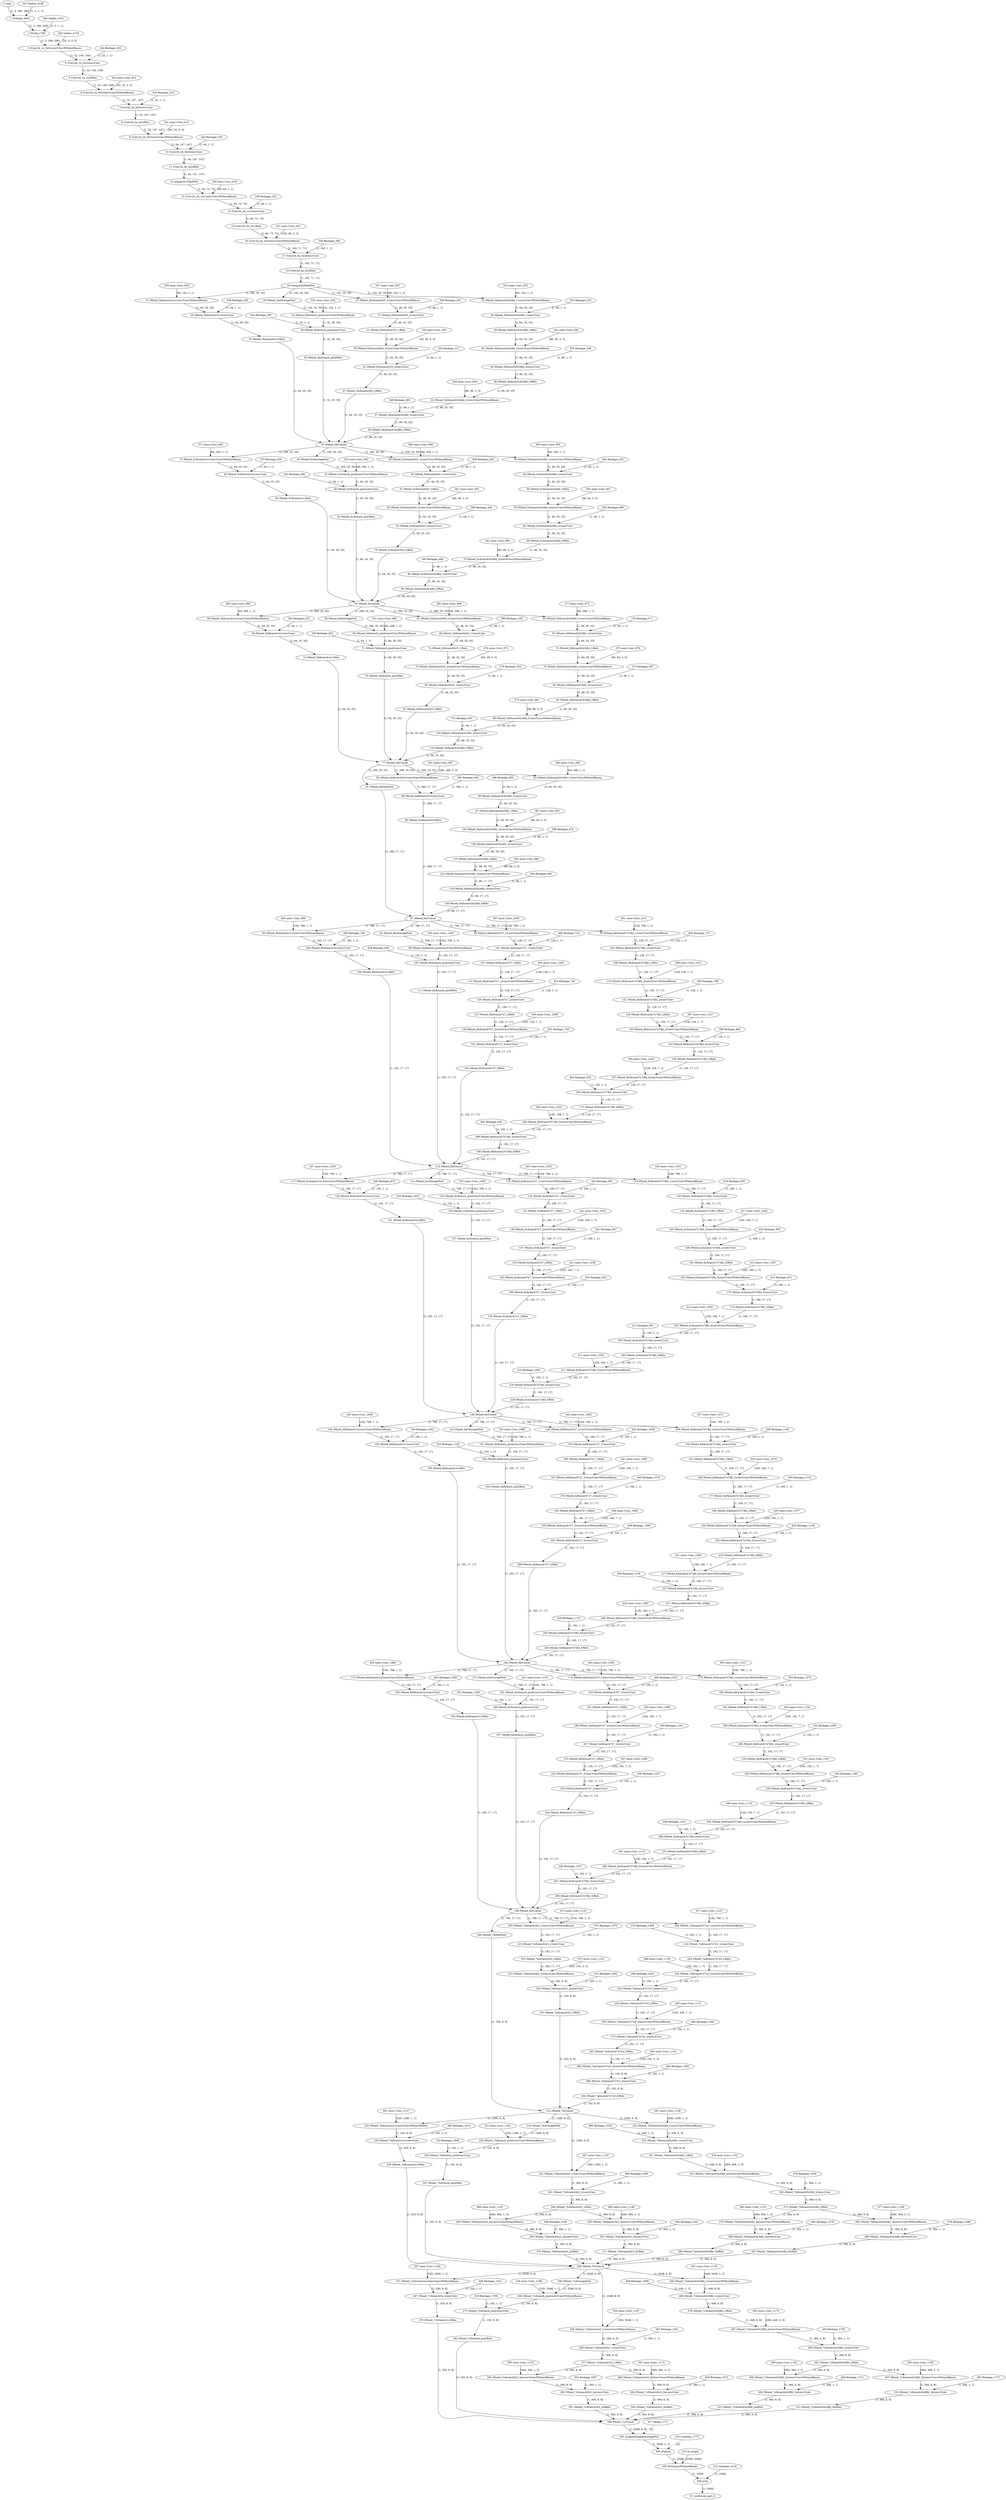 strict digraph  {
"0 data" [id=0, type=Parameter];
"1 Multiply_4081" [id=1, type=Multiply];
"2 Divide_1796" [id=2, type=Add];
"3 /Conv2d_1a_3x3/conv/Conv/WithoutBiases" [id=3, type=Convolution];
"4 /Conv2d_1a_3x3/conv/Conv" [id=4, type=Add];
"5 /Conv2d_1a_3x3/Relu" [id=5, type=Relu];
"6 /Conv2d_2a_3x3/conv/Conv/WithoutBiases" [id=6, type=Convolution];
"7 /Conv2d_2a_3x3/conv/Conv" [id=7, type=Add];
"8 /Conv2d_2a_3x3/Relu" [id=8, type=Relu];
"9 /Conv2d_2b_3x3/conv/Conv/WithoutBiases" [id=9, type=Convolution];
"10 /Conv2d_2b_3x3/conv/Conv" [id=10, type=Add];
"11 /Conv2d_2b_3x3/Relu" [id=11, type=Relu];
"12 /maxpool1/MaxPool" [id=12, type=MaxPool];
"13 /Conv2d_3b_1x1/conv/Conv/WithoutBiases" [id=13, type=Convolution];
"14 /Conv2d_3b_1x1/conv/Conv" [id=14, type=Add];
"15 /Conv2d_3b_1x1/Relu" [id=15, type=Relu];
"16 /Conv2d_4a_3x3/conv/Conv/WithoutBiases" [id=16, type=Convolution];
"17 /Conv2d_4a_3x3/conv/Conv" [id=17, type=Add];
"18 /Conv2d_4a_3x3/Relu" [id=18, type=Relu];
"19 /maxpool2/MaxPool" [id=19, type=MaxPool];
"20 /Mixed_5b/AveragePool" [id=20, type=AvgPool];
"21 /Mixed_5b/branch1x1/conv/Conv/WithoutBiases" [id=21, type=Convolution];
"22 /Mixed_5b/branch3x3dbl_1/conv/Conv/WithoutBiases" [id=22, type=Convolution];
"23 /Mixed_5b/branch5x5_1/conv/Conv/WithoutBiases" [id=23, type=Convolution];
"24 /Mixed_5b/branch_pool/conv/Conv/WithoutBiases" [id=24, type=Convolution];
"25 /Mixed_5b/branch1x1/conv/Conv" [id=25, type=Add];
"26 /Mixed_5b/branch3x3dbl_1/conv/Conv" [id=26, type=Add];
"27 /Mixed_5b/branch5x5_1/conv/Conv" [id=27, type=Add];
"28 /Mixed_5b/branch_pool/conv/Conv" [id=28, type=Add];
"29 /Mixed_5b/branch1x1/Relu" [id=29, type=Relu];
"30 /Mixed_5b/branch3x3dbl_1/Relu" [id=30, type=Relu];
"31 /Mixed_5b/branch5x5_1/Relu" [id=31, type=Relu];
"32 /Mixed_5b/branch_pool/Relu" [id=32, type=Relu];
"33 /Mixed_5b/Concat" [id=33, type=Concat];
"34 /Mixed_5b/branch3x3dbl_2/conv/Conv/WithoutBiases" [id=34, type=Convolution];
"35 /Mixed_5b/branch5x5_2/conv/Conv/WithoutBiases" [id=35, type=Convolution];
"36 /Mixed_5c/AveragePool" [id=36, type=AvgPool];
"37 /Mixed_5c/branch1x1/conv/Conv/WithoutBiases" [id=37, type=Convolution];
"38 /Mixed_5c/branch3x3dbl_1/conv/Conv/WithoutBiases" [id=38, type=Convolution];
"39 /Mixed_5c/branch5x5_1/conv/Conv/WithoutBiases" [id=39, type=Convolution];
"40 /Mixed_5b/branch3x3dbl_2/conv/Conv" [id=40, type=Add];
"41 /Mixed_5b/branch5x5_2/conv/Conv" [id=41, type=Add];
"42 /Mixed_5c/branch_pool/conv/Conv/WithoutBiases" [id=42, type=Convolution];
"43 /Mixed_5c/branch1x1/conv/Conv" [id=43, type=Add];
"44 /Mixed_5c/branch3x3dbl_1/conv/Conv" [id=44, type=Add];
"45 /Mixed_5c/branch5x5_1/conv/Conv" [id=45, type=Add];
"46 /Mixed_5b/branch3x3dbl_2/Relu" [id=46, type=Relu];
"47 /Mixed_5b/branch5x5_2/Relu" [id=47, type=Relu];
"48 /Mixed_5c/branch_pool/conv/Conv" [id=48, type=Add];
"49 /Mixed_5c/branch1x1/Relu" [id=49, type=Relu];
"50 /Mixed_5c/branch3x3dbl_1/Relu" [id=50, type=Relu];
"51 /Mixed_5c/branch5x5_1/Relu" [id=51, type=Relu];
"52 /Mixed_5b/branch3x3dbl_3/conv/Conv/WithoutBiases" [id=52, type=Convolution];
"53 /Mixed_5c/branch_pool/Relu" [id=53, type=Relu];
"54 /Mixed_5c/Concat" [id=54, type=Concat];
"55 /Mixed_5c/branch3x3dbl_2/conv/Conv/WithoutBiases" [id=55, type=Convolution];
"56 /Mixed_5c/branch5x5_2/conv/Conv/WithoutBiases" [id=56, type=Convolution];
"57 /Mixed_5b/branch3x3dbl_3/conv/Conv" [id=57, type=Add];
"58 /Mixed_5d/AveragePool" [id=58, type=AvgPool];
"59 /Mixed_5d/branch1x1/conv/Conv/WithoutBiases" [id=59, type=Convolution];
"60 /Mixed_5d/branch3x3dbl_1/conv/Conv/WithoutBiases" [id=60, type=Convolution];
"61 /Mixed_5d/branch5x5_1/conv/Conv/WithoutBiases" [id=61, type=Convolution];
"62 /Mixed_5c/branch3x3dbl_2/conv/Conv" [id=62, type=Add];
"63 /Mixed_5c/branch5x5_2/conv/Conv" [id=63, type=Add];
"64 /Mixed_5b/branch3x3dbl_3/Relu" [id=64, type=Relu];
"65 /Mixed_5d/branch_pool/conv/Conv/WithoutBiases" [id=65, type=Convolution];
"66 /Mixed_5d/branch1x1/conv/Conv" [id=66, type=Add];
"67 /Mixed_5d/branch3x3dbl_1/conv/Conv" [id=67, type=Add];
"68 /Mixed_5d/branch5x5_1/conv/Conv" [id=68, type=Add];
"69 /Mixed_5c/branch3x3dbl_2/Relu" [id=69, type=Relu];
"70 /Mixed_5c/branch5x5_2/Relu" [id=70, type=Relu];
"71 /Mixed_5d/branch_pool/conv/Conv" [id=71, type=Add];
"72 /Mixed_5d/branch1x1/Relu" [id=72, type=Relu];
"73 /Mixed_5d/branch3x3dbl_1/Relu" [id=73, type=Relu];
"74 /Mixed_5d/branch5x5_1/Relu" [id=74, type=Relu];
"75 /Mixed_5c/branch3x3dbl_3/conv/Conv/WithoutBiases" [id=75, type=Convolution];
"76 /Mixed_5d/branch_pool/Relu" [id=76, type=Relu];
"77 /Mixed_5d/Concat" [id=77, type=Concat];
"78 /Mixed_5d/branch3x3dbl_2/conv/Conv/WithoutBiases" [id=78, type=Convolution];
"79 /Mixed_5d/branch5x5_2/conv/Conv/WithoutBiases" [id=79, type=Convolution];
"80 /Mixed_5c/branch3x3dbl_3/conv/Conv" [id=80, type=Add];
"81 /Mixed_6a/MaxPool" [id=81, type=MaxPool];
"82 /Mixed_6a/branch3x3/conv/Conv/WithoutBiases" [id=82, type=Convolution];
"83 /Mixed_6a/branch3x3dbl_1/conv/Conv/WithoutBiases" [id=83, type=Convolution];
"84 /Mixed_5d/branch3x3dbl_2/conv/Conv" [id=84, type=Add];
"85 /Mixed_5d/branch5x5_2/conv/Conv" [id=85, type=Add];
"86 /Mixed_5c/branch3x3dbl_3/Relu" [id=86, type=Relu];
"87 /Mixed_6a/Concat" [id=87, type=Concat];
"88 /Mixed_6a/branch3x3/conv/Conv" [id=88, type=Add];
"89 /Mixed_6a/branch3x3dbl_1/conv/Conv" [id=89, type=Add];
"90 /Mixed_5d/branch3x3dbl_2/Relu" [id=90, type=Relu];
"91 /Mixed_5d/branch5x5_2/Relu" [id=91, type=Relu];
"92 /Mixed_6b/AveragePool" [id=92, type=AvgPool];
"93 /Mixed_6b/branch1x1/conv/Conv/WithoutBiases" [id=93, type=Convolution];
"94 /Mixed_6b/branch7x7_1/conv/Conv/WithoutBiases" [id=94, type=Convolution];
"95 /Mixed_6b/branch7x7dbl_1/conv/Conv/WithoutBiases" [id=95, type=Convolution];
"96 /Mixed_6a/branch3x3/Relu" [id=96, type=Relu];
"97 /Mixed_6a/branch3x3dbl_1/Relu" [id=97, type=Relu];
"98 /Mixed_5d/branch3x3dbl_3/conv/Conv/WithoutBiases" [id=98, type=Convolution];
"99 /Mixed_6b/branch_pool/conv/Conv/WithoutBiases" [id=99, type=Convolution];
"100 /Mixed_6b/branch1x1/conv/Conv" [id=100, type=Add];
"101 /Mixed_6b/branch7x7_1/conv/Conv" [id=101, type=Add];
"102 /Mixed_6b/branch7x7dbl_1/conv/Conv" [id=102, type=Add];
"103 /Mixed_6a/branch3x3dbl_2/conv/Conv/WithoutBiases" [id=103, type=Convolution];
"104 /Mixed_5d/branch3x3dbl_3/conv/Conv" [id=104, type=Add];
"105 /Mixed_6b/branch_pool/conv/Conv" [id=105, type=Add];
"106 /Mixed_6b/branch1x1/Relu" [id=106, type=Relu];
"107 /Mixed_6b/branch7x7_1/Relu" [id=107, type=Relu];
"108 /Mixed_6b/branch7x7dbl_1/Relu" [id=108, type=Relu];
"109 /Mixed_6a/branch3x3dbl_2/conv/Conv" [id=109, type=Add];
"110 /Mixed_5d/branch3x3dbl_3/Relu" [id=110, type=Relu];
"111 /Mixed_6b/branch_pool/Relu" [id=111, type=Relu];
"112 /Mixed_6b/Concat" [id=112, type=Concat];
"113 /Mixed_6b/branch7x7_2/conv/Conv/WithoutBiases" [id=113, type=Convolution];
"114 /Mixed_6b/branch7x7dbl_2/conv/Conv/WithoutBiases" [id=114, type=Convolution];
"115 /Mixed_6a/branch3x3dbl_2/Relu" [id=115, type=Relu];
"116 /Mixed_6c/AveragePool" [id=116, type=AvgPool];
"117 /Mixed_6c/branch1x1/conv/Conv/WithoutBiases" [id=117, type=Convolution];
"118 /Mixed_6c/branch7x7_1/conv/Conv/WithoutBiases" [id=118, type=Convolution];
"119 /Mixed_6c/branch7x7dbl_1/conv/Conv/WithoutBiases" [id=119, type=Convolution];
"120 /Mixed_6b/branch7x7_2/conv/Conv" [id=120, type=Add];
"121 /Mixed_6b/branch7x7dbl_2/conv/Conv" [id=121, type=Add];
"122 /Mixed_6a/branch3x3dbl_3/conv/Conv/WithoutBiases" [id=122, type=Convolution];
"123 /Mixed_6c/branch_pool/conv/Conv/WithoutBiases" [id=123, type=Convolution];
"124 /Mixed_6c/branch1x1/conv/Conv" [id=124, type=Add];
"125 /Mixed_6c/branch7x7_1/conv/Conv" [id=125, type=Add];
"126 /Mixed_6c/branch7x7dbl_1/conv/Conv" [id=126, type=Add];
"127 /Mixed_6b/branch7x7_2/Relu" [id=127, type=Relu];
"128 /Mixed_6b/branch7x7dbl_2/Relu" [id=128, type=Relu];
"129 /Mixed_6a/branch3x3dbl_3/conv/Conv" [id=129, type=Add];
"130 /Mixed_6c/branch_pool/conv/Conv" [id=130, type=Add];
"131 /Mixed_6c/branch1x1/Relu" [id=131, type=Relu];
"132 /Mixed_6c/branch7x7_1/Relu" [id=132, type=Relu];
"133 /Mixed_6c/branch7x7dbl_1/Relu" [id=133, type=Relu];
"134 /Mixed_6b/branch7x7_3/conv/Conv/WithoutBiases" [id=134, type=Convolution];
"135 /Mixed_6b/branch7x7dbl_3/conv/Conv/WithoutBiases" [id=135, type=Convolution];
"136 /Mixed_6a/branch3x3dbl_3/Relu" [id=136, type=Relu];
"137 /Mixed_6c/branch_pool/Relu" [id=137, type=Relu];
"138 /Mixed_6c/Concat" [id=138, type=Concat];
"139 /Mixed_6c/branch7x7_2/conv/Conv/WithoutBiases" [id=139, type=Convolution];
"140 /Mixed_6c/branch7x7dbl_2/conv/Conv/WithoutBiases" [id=140, type=Convolution];
"141 /Mixed_6b/branch7x7_3/conv/Conv" [id=141, type=Add];
"142 /Mixed_6b/branch7x7dbl_3/conv/Conv" [id=142, type=Add];
"143 /Mixed_6d/AveragePool" [id=143, type=AvgPool];
"144 /Mixed_6d/branch1x1/conv/Conv/WithoutBiases" [id=144, type=Convolution];
"145 /Mixed_6d/branch7x7_1/conv/Conv/WithoutBiases" [id=145, type=Convolution];
"146 /Mixed_6d/branch7x7dbl_1/conv/Conv/WithoutBiases" [id=146, type=Convolution];
"147 /Mixed_6c/branch7x7_2/conv/Conv" [id=147, type=Add];
"148 /Mixed_6c/branch7x7dbl_2/conv/Conv" [id=148, type=Add];
"149 /Mixed_6b/branch7x7_3/Relu" [id=149, type=Relu];
"150 /Mixed_6b/branch7x7dbl_3/Relu" [id=150, type=Relu];
"151 /Mixed_6d/branch_pool/conv/Conv/WithoutBiases" [id=151, type=Convolution];
"152 /Mixed_6d/branch1x1/conv/Conv" [id=152, type=Add];
"153 /Mixed_6d/branch7x7_1/conv/Conv" [id=153, type=Add];
"154 /Mixed_6d/branch7x7dbl_1/conv/Conv" [id=154, type=Add];
"155 /Mixed_6c/branch7x7_2/Relu" [id=155, type=Relu];
"156 /Mixed_6c/branch7x7dbl_2/Relu" [id=156, type=Relu];
"157 /Mixed_6b/branch7x7dbl_4/conv/Conv/WithoutBiases" [id=157, type=Convolution];
"158 /Mixed_6d/branch_pool/conv/Conv" [id=158, type=Add];
"159 /Mixed_6d/branch1x1/Relu" [id=159, type=Relu];
"160 /Mixed_6d/branch7x7_1/Relu" [id=160, type=Relu];
"161 /Mixed_6d/branch7x7dbl_1/Relu" [id=161, type=Relu];
"162 /Mixed_6c/branch7x7_3/conv/Conv/WithoutBiases" [id=162, type=Convolution];
"163 /Mixed_6c/branch7x7dbl_3/conv/Conv/WithoutBiases" [id=163, type=Convolution];
"164 /Mixed_6b/branch7x7dbl_4/conv/Conv" [id=164, type=Add];
"165 /Mixed_6d/branch_pool/Relu" [id=165, type=Relu];
"166 /Mixed_6d/Concat" [id=166, type=Concat];
"167 /Mixed_6d/branch7x7_2/conv/Conv/WithoutBiases" [id=167, type=Convolution];
"168 /Mixed_6d/branch7x7dbl_2/conv/Conv/WithoutBiases" [id=168, type=Convolution];
"169 /Mixed_6c/branch7x7_3/conv/Conv" [id=169, type=Add];
"170 /Mixed_6c/branch7x7dbl_3/conv/Conv" [id=170, type=Add];
"171 /Mixed_6b/branch7x7dbl_4/Relu" [id=171, type=Relu];
"172 /Mixed_6e/AveragePool" [id=172, type=AvgPool];
"173 /Mixed_6e/branch1x1/conv/Conv/WithoutBiases" [id=173, type=Convolution];
"174 /Mixed_6e/branch7x7_1/conv/Conv/WithoutBiases" [id=174, type=Convolution];
"175 /Mixed_6e/branch7x7dbl_1/conv/Conv/WithoutBiases" [id=175, type=Convolution];
"176 /Mixed_6d/branch7x7_2/conv/Conv" [id=176, type=Add];
"177 /Mixed_6d/branch7x7dbl_2/conv/Conv" [id=177, type=Add];
"178 /Mixed_6c/branch7x7_3/Relu" [id=178, type=Relu];
"179 /Mixed_6c/branch7x7dbl_3/Relu" [id=179, type=Relu];
"180 /Mixed_6b/branch7x7dbl_5/conv/Conv/WithoutBiases" [id=180, type=Convolution];
"181 /Mixed_6e/branch_pool/conv/Conv/WithoutBiases" [id=181, type=Convolution];
"182 /Mixed_6e/branch1x1/conv/Conv" [id=182, type=Add];
"183 /Mixed_6e/branch7x7_1/conv/Conv" [id=183, type=Add];
"184 /Mixed_6e/branch7x7dbl_1/conv/Conv" [id=184, type=Add];
"185 /Mixed_6d/branch7x7_2/Relu" [id=185, type=Relu];
"186 /Mixed_6d/branch7x7dbl_2/Relu" [id=186, type=Relu];
"187 /Mixed_6c/branch7x7dbl_4/conv/Conv/WithoutBiases" [id=187, type=Convolution];
"188 /Mixed_6b/branch7x7dbl_5/conv/Conv" [id=188, type=Add];
"189 /Mixed_6e/branch_pool/conv/Conv" [id=189, type=Add];
"190 /Mixed_6e/branch1x1/Relu" [id=190, type=Relu];
"191 /Mixed_6e/branch7x7_1/Relu" [id=191, type=Relu];
"192 /Mixed_6e/branch7x7dbl_1/Relu" [id=192, type=Relu];
"193 /Mixed_6d/branch7x7_3/conv/Conv/WithoutBiases" [id=193, type=Convolution];
"194 /Mixed_6d/branch7x7dbl_3/conv/Conv/WithoutBiases" [id=194, type=Convolution];
"195 /Mixed_6c/branch7x7dbl_4/conv/Conv" [id=195, type=Add];
"196 /Mixed_6b/branch7x7dbl_5/Relu" [id=196, type=Relu];
"197 /Mixed_6e/branch_pool/Relu" [id=197, type=Relu];
"198 /Mixed_6e/Concat" [id=198, type=Concat];
"199 /Mixed_6e/branch7x7_2/conv/Conv/WithoutBiases" [id=199, type=Convolution];
"200 /Mixed_6e/branch7x7dbl_2/conv/Conv/WithoutBiases" [id=200, type=Convolution];
"201 /Mixed_6d/branch7x7_3/conv/Conv" [id=201, type=Add];
"202 /Mixed_6d/branch7x7dbl_3/conv/Conv" [id=202, type=Add];
"203 /Mixed_6c/branch7x7dbl_4/Relu" [id=203, type=Relu];
"204 /Mixed_7a/MaxPool" [id=204, type=MaxPool];
"205 /Mixed_7a/branch3x3_1/conv/Conv/WithoutBiases" [id=205, type=Convolution];
"206 /Mixed_7a/branch7x7x3_1/conv/Conv/WithoutBiases" [id=206, type=Convolution];
"207 /Mixed_6e/branch7x7_2/conv/Conv" [id=207, type=Add];
"208 /Mixed_6e/branch7x7dbl_2/conv/Conv" [id=208, type=Add];
"209 /Mixed_6d/branch7x7_3/Relu" [id=209, type=Relu];
"210 /Mixed_6d/branch7x7dbl_3/Relu" [id=210, type=Relu];
"211 /Mixed_6c/branch7x7dbl_5/conv/Conv/WithoutBiases" [id=211, type=Convolution];
"212 /Mixed_7a/Concat" [id=212, type=Concat];
"213 /Mixed_7a/branch3x3_1/conv/Conv" [id=213, type=Add];
"214 /Mixed_7a/branch7x7x3_1/conv/Conv" [id=214, type=Add];
"215 /Mixed_6e/branch7x7_2/Relu" [id=215, type=Relu];
"216 /Mixed_6e/branch7x7dbl_2/Relu" [id=216, type=Relu];
"217 /Mixed_6d/branch7x7dbl_4/conv/Conv/WithoutBiases" [id=217, type=Convolution];
"218 /Mixed_6c/branch7x7dbl_5/conv/Conv" [id=218, type=Add];
"219 /Mixed_7b/AveragePool" [id=219, type=AvgPool];
"220 /Mixed_7b/branch1x1/conv/Conv/WithoutBiases" [id=220, type=Convolution];
"221 /Mixed_7b/branch3x3_1/conv/Conv/WithoutBiases" [id=221, type=Convolution];
"222 /Mixed_7b/branch3x3dbl_1/conv/Conv/WithoutBiases" [id=222, type=Convolution];
"223 /Mixed_7a/branch3x3_1/Relu" [id=223, type=Relu];
"224 /Mixed_7a/branch7x7x3_1/Relu" [id=224, type=Relu];
"225 /Mixed_6e/branch7x7_3/conv/Conv/WithoutBiases" [id=225, type=Convolution];
"226 /Mixed_6e/branch7x7dbl_3/conv/Conv/WithoutBiases" [id=226, type=Convolution];
"227 /Mixed_6d/branch7x7dbl_4/conv/Conv" [id=227, type=Add];
"228 /Mixed_6c/branch7x7dbl_5/Relu" [id=228, type=Relu];
"229 /Mixed_7b/branch_pool/conv/Conv/WithoutBiases" [id=229, type=Convolution];
"230 /Mixed_7b/branch1x1/conv/Conv" [id=230, type=Add];
"231 /Mixed_7b/branch3x3_1/conv/Conv" [id=231, type=Add];
"232 /Mixed_7b/branch3x3dbl_1/conv/Conv" [id=232, type=Add];
"233 /Mixed_7a/branch3x3_2/conv/Conv/WithoutBiases" [id=233, type=Convolution];
"234 /Mixed_7a/branch7x7x3_2/conv/Conv/WithoutBiases" [id=234, type=Convolution];
"235 /Mixed_6e/branch7x7_3/conv/Conv" [id=235, type=Add];
"236 /Mixed_6e/branch7x7dbl_3/conv/Conv" [id=236, type=Add];
"237 /Mixed_6d/branch7x7dbl_4/Relu" [id=237, type=Relu];
"238 /Mixed_7b/branch_pool/conv/Conv" [id=238, type=Add];
"239 /Mixed_7b/branch1x1/Relu" [id=239, type=Relu];
"240 /Mixed_7b/branch3x3_1/Relu" [id=240, type=Relu];
"241 /Mixed_7b/branch3x3dbl_1/Relu" [id=241, type=Relu];
"242 /Mixed_7a/branch3x3_2/conv/Conv" [id=242, type=Add];
"243 /Mixed_7a/branch7x7x3_2/conv/Conv" [id=243, type=Add];
"244 /Mixed_6e/branch7x7_3/Relu" [id=244, type=Relu];
"245 /Mixed_6e/branch7x7dbl_3/Relu" [id=245, type=Relu];
"246 /Mixed_6d/branch7x7dbl_5/conv/Conv/WithoutBiases" [id=246, type=Convolution];
"247 /Mixed_7b/branch_pool/Relu" [id=247, type=Relu];
"248 /Mixed_7b/Concat" [id=248, type=Concat];
"249 /Mixed_7b/branch3x3_2a/conv/Conv/WithoutBiases" [id=249, type=Convolution];
"250 /Mixed_7b/branch3x3_2b/conv/Conv/WithoutBiases" [id=250, type=Convolution];
"251 /Mixed_7b/branch3x3dbl_2/conv/Conv/WithoutBiases" [id=251, type=Convolution];
"252 /Mixed_7a/branch3x3_2/Relu" [id=252, type=Relu];
"253 /Mixed_7a/branch7x7x3_2/Relu" [id=253, type=Relu];
"254 /Mixed_6e/branch7x7dbl_4/conv/Conv/WithoutBiases" [id=254, type=Convolution];
"255 /Mixed_6d/branch7x7dbl_5/conv/Conv" [id=255, type=Add];
"256 /Mixed_7c/AveragePool" [id=256, type=AvgPool];
"257 /Mixed_7c/branch1x1/conv/Conv/WithoutBiases" [id=257, type=Convolution];
"258 /Mixed_7c/branch3x3_1/conv/Conv/WithoutBiases" [id=258, type=Convolution];
"259 /Mixed_7c/branch3x3dbl_1/conv/Conv/WithoutBiases" [id=259, type=Convolution];
"260 /Mixed_7b/branch3x3_2a/conv/Conv" [id=260, type=Add];
"261 /Mixed_7b/branch3x3_2b/conv/Conv" [id=261, type=Add];
"262 /Mixed_7b/branch3x3dbl_2/conv/Conv" [id=262, type=Add];
"263 /Mixed_7a/branch7x7x3_3/conv/Conv/WithoutBiases" [id=263, type=Convolution];
"264 /Mixed_6e/branch7x7dbl_4/conv/Conv" [id=264, type=Add];
"265 /Mixed_6d/branch7x7dbl_5/Relu" [id=265, type=Relu];
"266 /Mixed_7c/branch_pool/conv/Conv/WithoutBiases" [id=266, type=Convolution];
"267 /Mixed_7c/branch1x1/conv/Conv" [id=267, type=Add];
"268 /Mixed_7c/branch3x3_1/conv/Conv" [id=268, type=Add];
"269 /Mixed_7c/branch3x3dbl_1/conv/Conv" [id=269, type=Add];
"270 /Mixed_7b/branch3x3_2a/Relu" [id=270, type=Relu];
"271 /Mixed_7b/branch3x3_2b/Relu" [id=271, type=Relu];
"272 /Mixed_7b/branch3x3dbl_2/Relu" [id=272, type=Relu];
"273 /Mixed_7a/branch7x7x3_3/conv/Conv" [id=273, type=Add];
"274 /Mixed_6e/branch7x7dbl_4/Relu" [id=274, type=Relu];
"275 /Mixed_7c/branch_pool/conv/Conv" [id=275, type=Add];
"276 /Mixed_7c/branch1x1/Relu" [id=276, type=Relu];
"277 /Mixed_7c/branch3x3_1/Relu" [id=277, type=Relu];
"278 /Mixed_7c/branch3x3dbl_1/Relu" [id=278, type=Relu];
"279 /Mixed_7b/branch3x3dbl_3a/conv/Conv/WithoutBiases" [id=279, type=Convolution];
"280 /Mixed_7b/branch3x3dbl_3b/conv/Conv/WithoutBiases" [id=280, type=Convolution];
"281 /Mixed_7a/branch7x7x3_3/Relu" [id=281, type=Relu];
"282 /Mixed_6e/branch7x7dbl_5/conv/Conv/WithoutBiases" [id=282, type=Convolution];
"283 /Mixed_7c/branch_pool/Relu" [id=283, type=Relu];
"284 /Mixed_7c/Concat" [id=284, type=Concat];
"285 /Mixed_7c/branch3x3_2a/conv/Conv/WithoutBiases" [id=285, type=Convolution];
"286 /Mixed_7c/branch3x3_2b/conv/Conv/WithoutBiases" [id=286, type=Convolution];
"287 /Mixed_7c/branch3x3dbl_2/conv/Conv/WithoutBiases" [id=287, type=Convolution];
"288 /Mixed_7b/branch3x3dbl_3a/conv/Conv" [id=288, type=Add];
"289 /Mixed_7b/branch3x3dbl_3b/conv/Conv" [id=289, type=Add];
"290 /Mixed_7a/branch7x7x3_4/conv/Conv/WithoutBiases" [id=290, type=Convolution];
"291 /Mixed_6e/branch7x7dbl_5/conv/Conv" [id=291, type=Add];
"292 /avgpool/GlobalAveragePool" [id=292, type=ReduceMean];
"293 /Mixed_7c/branch3x3_2a/conv/Conv" [id=293, type=Add];
"294 /Mixed_7c/branch3x3_2b/conv/Conv" [id=294, type=Add];
"295 /Mixed_7c/branch3x3dbl_2/conv/Conv" [id=295, type=Add];
"296 /Mixed_7b/branch3x3dbl_3a/Relu" [id=296, type=Relu];
"297 /Mixed_7b/branch3x3dbl_3b/Relu" [id=297, type=Relu];
"298 /Mixed_7a/branch7x7x3_4/conv/Conv" [id=298, type=Add];
"299 /Mixed_6e/branch7x7dbl_5/Relu" [id=299, type=Relu];
"300 /Flatten" [id=300, type=Reshape];
"301 /Mixed_7c/branch3x3_2a/Relu" [id=301, type=Relu];
"302 /Mixed_7c/branch3x3_2b/Relu" [id=302, type=Relu];
"303 /Mixed_7c/branch3x3dbl_2/Relu" [id=303, type=Relu];
"304 /Mixed_7a/branch7x7x3_4/Relu" [id=304, type=Relu];
"305 /fc/Gemm/WithoutBiases" [id=305, type=MatMul];
"306 /Mixed_7c/branch3x3dbl_3a/conv/Conv/WithoutBiases" [id=306, type=Convolution];
"307 /Mixed_7c/branch3x3dbl_3b/conv/Conv/WithoutBiases" [id=307, type=Convolution];
"308 prob" [id=308, type=Add];
"309 /Mixed_7c/branch3x3dbl_3a/conv/Conv" [id=309, type=Add];
"310 /Mixed_7c/branch3x3dbl_3b/conv/Conv" [id=310, type=Add];
"311 prob/sink_port_0" [id=311, type=Result];
"312 /Mixed_7c/branch3x3dbl_3a/Relu" [id=312, type=Relu];
"313 /Mixed_7c/branch3x3dbl_3b/Relu" [id=313, type=Relu];
"314 Constant_4155" [id=314, type=Constant];
"315 fc.weight" [id=315, type=Constant];
"316 Constant_1775" [id=316, type=Constant];
"317 Range_1771" [id=317, type=Constant];
"318 Reshape_1759" [id=318, type=Constant];
"319 onnx^^Conv_1188" [id=319, label="319 onnx::Conv_1188", type=Constant];
"320 Reshape_1608" [id=320, type=Constant];
"321 onnx^^Conv_1161" [id=321, label="321 onnx::Conv_1161", type=Constant];
"322 Reshape_1359" [id=322, type=Constant];
"323 onnx^^Conv_1116" [id=323, label="323 onnx::Conv_1116", type=Constant];
"324 Reshape_1192" [id=324, type=Constant];
"325 onnx^^Conv_1086" [id=325, label="325 onnx::Conv_1086", type=Constant];
"326 Reshape_1025" [id=326, type=Constant];
"327 onnx^^Conv_1056" [id=327, label="327 onnx::Conv_1056", type=Constant];
"328 Reshape_858" [id=328, type=Constant];
"329 onnx^^Conv_1026" [id=329, label="329 onnx::Conv_1026", type=Constant];
"330 Reshape_625" [id=330, type=Constant];
"331 onnx^^Conv_984" [id=331, label="331 onnx::Conv_984", type=Constant];
"332 Reshape_506" [id=332, type=Constant];
"333 onnx^^Conv_963" [id=333, label="333 onnx::Conv_963", type=Constant];
"334 Reshape_387" [id=334, type=Constant];
"335 onnx^^Conv_942" [id=335, label="335 onnx::Conv_942", type=Constant];
"336 Reshape_268" [id=336, type=Constant];
"337 onnx^^Conv_921" [id=337, label="337 onnx::Conv_921", type=Constant];
"338 Reshape_252" [id=338, type=Constant];
"339 onnx^^Conv_918" [id=339, label="339 onnx::Conv_918", type=Constant];
"340 Reshape_235" [id=340, type=Constant];
"341 onnx^^Conv_915" [id=341, label="341 onnx::Conv_915", type=Constant];
"342 Reshape_219" [id=342, type=Constant];
"343 onnx^^Conv_912" [id=343, label="343 onnx::Conv_912", type=Constant];
"344 Reshape_203" [id=344, type=Constant];
"345 Gather_4154" [id=345, type=Constant];
"346 Gather_4151" [id=346, type=Constant];
"347 Gather_4148" [id=347, type=Constant];
"348 Reshape_365" [id=348, type=Constant];
"349 onnx^^Conv_939" [id=349, label="349 onnx::Conv_939", type=Constant];
"350 Reshape_349" [id=350, type=Constant];
"351 onnx^^Conv_936" [id=351, label="351 onnx::Conv_936", type=Constant];
"352 Reshape_333" [id=352, type=Constant];
"353 onnx^^Conv_933" [id=353, label="353 onnx::Conv_933", type=Constant];
"354 Reshape_317" [id=354, type=Constant];
"355 onnx^^Conv_930" [id=355, label="355 onnx::Conv_930", type=Constant];
"356 Reshape_301" [id=356, type=Constant];
"357 onnx^^Conv_927" [id=357, label="357 onnx::Conv_927", type=Constant];
"358 Reshape_285" [id=358, type=Constant];
"359 onnx^^Conv_924" [id=359, label="359 onnx::Conv_924", type=Constant];
"360 Reshape_484" [id=360, type=Constant];
"361 onnx^^Conv_960" [id=361, label="361 onnx::Conv_960", type=Constant];
"362 Reshape_468" [id=362, type=Constant];
"363 onnx^^Conv_957" [id=363, label="363 onnx::Conv_957", type=Constant];
"364 Reshape_452" [id=364, type=Constant];
"365 onnx^^Conv_954" [id=365, label="365 onnx::Conv_954", type=Constant];
"366 Reshape_436" [id=366, type=Constant];
"367 onnx^^Conv_951" [id=367, label="367 onnx::Conv_951", type=Constant];
"368 Reshape_420" [id=368, type=Constant];
"369 onnx^^Conv_948" [id=369, label="369 onnx::Conv_948", type=Constant];
"370 Reshape_404" [id=370, type=Constant];
"371 onnx^^Conv_945" [id=371, label="371 onnx::Conv_945", type=Constant];
"372 Reshape_603" [id=372, type=Constant];
"373 onnx^^Conv_981" [id=373, label="373 onnx::Conv_981", type=Constant];
"374 Reshape_587" [id=374, type=Constant];
"375 onnx^^Conv_978" [id=375, label="375 onnx::Conv_978", type=Constant];
"376 Reshape_571" [id=376, type=Constant];
"377 onnx^^Conv_975" [id=377, label="377 onnx::Conv_975", type=Constant];
"378 Reshape_555" [id=378, type=Constant];
"379 onnx^^Conv_972" [id=379, label="379 onnx::Conv_972", type=Constant];
"380 Reshape_539" [id=380, type=Constant];
"381 onnx^^Conv_969" [id=381, label="381 onnx::Conv_969", type=Constant];
"382 Reshape_523" [id=382, type=Constant];
"383 onnx^^Conv_966" [id=383, label="383 onnx::Conv_966", type=Constant];
"384 Reshape_690" [id=384, type=Constant];
"385 onnx^^Conv_996" [id=385, label="385 onnx::Conv_996", type=Constant];
"386 Reshape_674" [id=386, type=Constant];
"387 onnx^^Conv_993" [id=387, label="387 onnx::Conv_993", type=Constant];
"388 Reshape_658" [id=388, type=Constant];
"389 onnx^^Conv_990" [id=389, label="389 onnx::Conv_990", type=Constant];
"390 Reshape_642" [id=390, type=Constant];
"391 onnx^^Conv_987" [id=391, label="391 onnx::Conv_987", type=Constant];
"392 Reshape_836" [id=392, type=Constant];
"393 onnx^^Conv_1023" [id=393, label="393 onnx::Conv_1023", type=Constant];
"394 Reshape_820" [id=394, type=Constant];
"395 onnx^^Conv_1020" [id=395, label="395 onnx::Conv_1020", type=Constant];
"396 Reshape_804" [id=396, type=Constant];
"397 onnx^^Conv_1017" [id=397, label="397 onnx::Conv_1017", type=Constant];
"398 Reshape_788" [id=398, type=Constant];
"399 onnx^^Conv_1014" [id=399, label="399 onnx::Conv_1014", type=Constant];
"400 Reshape_772" [id=400, type=Constant];
"401 onnx^^Conv_1011" [id=401, label="401 onnx::Conv_1011", type=Constant];
"402 Reshape_756" [id=402, type=Constant];
"403 onnx^^Conv_1008" [id=403, label="403 onnx::Conv_1008", type=Constant];
"404 Reshape_740" [id=404, type=Constant];
"405 onnx^^Conv_1005" [id=405, label="405 onnx::Conv_1005", type=Constant];
"406 Reshape_724" [id=406, type=Constant];
"407 onnx^^Conv_1002" [id=407, label="407 onnx::Conv_1002", type=Constant];
"408 Reshape_708" [id=408, type=Constant];
"409 onnx^^Conv_999" [id=409, label="409 onnx::Conv_999", type=Constant];
"410 Reshape_1003" [id=410, type=Constant];
"411 onnx^^Conv_1053" [id=411, label="411 onnx::Conv_1053", type=Constant];
"412 Reshape_987" [id=412, type=Constant];
"413 onnx^^Conv_1050" [id=413, label="413 onnx::Conv_1050", type=Constant];
"414 Reshape_971" [id=414, type=Constant];
"415 onnx^^Conv_1047" [id=415, label="415 onnx::Conv_1047", type=Constant];
"416 Reshape_955" [id=416, type=Constant];
"417 onnx^^Conv_1044" [id=417, label="417 onnx::Conv_1044", type=Constant];
"418 Reshape_939" [id=418, type=Constant];
"419 onnx^^Conv_1041" [id=419, label="419 onnx::Conv_1041", type=Constant];
"420 Reshape_923" [id=420, type=Constant];
"421 onnx^^Conv_1038" [id=421, label="421 onnx::Conv_1038", type=Constant];
"422 Reshape_907" [id=422, type=Constant];
"423 onnx^^Conv_1035" [id=423, label="423 onnx::Conv_1035", type=Constant];
"424 Reshape_891" [id=424, type=Constant];
"425 onnx^^Conv_1032" [id=425, label="425 onnx::Conv_1032", type=Constant];
"426 Reshape_875" [id=426, type=Constant];
"427 onnx^^Conv_1029" [id=427, label="427 onnx::Conv_1029", type=Constant];
"428 Reshape_1170" [id=428, type=Constant];
"429 onnx^^Conv_1083" [id=429, label="429 onnx::Conv_1083", type=Constant];
"430 Reshape_1154" [id=430, type=Constant];
"431 onnx^^Conv_1080" [id=431, label="431 onnx::Conv_1080", type=Constant];
"432 Reshape_1138" [id=432, type=Constant];
"433 onnx^^Conv_1077" [id=433, label="433 onnx::Conv_1077", type=Constant];
"434 Reshape_1122" [id=434, type=Constant];
"435 onnx^^Conv_1074" [id=435, label="435 onnx::Conv_1074", type=Constant];
"436 Reshape_1106" [id=436, type=Constant];
"437 onnx^^Conv_1071" [id=437, label="437 onnx::Conv_1071", type=Constant];
"438 Reshape_1090" [id=438, type=Constant];
"439 onnx^^Conv_1068" [id=439, label="439 onnx::Conv_1068", type=Constant];
"440 Reshape_1074" [id=440, type=Constant];
"441 onnx^^Conv_1065" [id=441, label="441 onnx::Conv_1065", type=Constant];
"442 Reshape_1058" [id=442, type=Constant];
"443 onnx^^Conv_1062" [id=443, label="443 onnx::Conv_1062", type=Constant];
"444 Reshape_1042" [id=444, type=Constant];
"445 onnx^^Conv_1059" [id=445, label="445 onnx::Conv_1059", type=Constant];
"446 Reshape_1337" [id=446, type=Constant];
"447 onnx^^Conv_1113" [id=447, label="447 onnx::Conv_1113", type=Constant];
"448 Reshape_1321" [id=448, type=Constant];
"449 onnx^^Conv_1110" [id=449, label="449 onnx::Conv_1110", type=Constant];
"450 Reshape_1305" [id=450, type=Constant];
"451 onnx^^Conv_1107" [id=451, label="451 onnx::Conv_1107", type=Constant];
"452 Reshape_1289" [id=452, type=Constant];
"453 onnx^^Conv_1104" [id=453, label="453 onnx::Conv_1104", type=Constant];
"454 Reshape_1273" [id=454, type=Constant];
"455 onnx^^Conv_1101" [id=455, label="455 onnx::Conv_1101", type=Constant];
"456 Reshape_1257" [id=456, type=Constant];
"457 onnx^^Conv_1098" [id=457, label="457 onnx::Conv_1098", type=Constant];
"458 Reshape_1241" [id=458, type=Constant];
"459 onnx^^Conv_1095" [id=459, label="459 onnx::Conv_1095", type=Constant];
"460 Reshape_1225" [id=460, type=Constant];
"461 onnx^^Conv_1092" [id=461, label="461 onnx::Conv_1092", type=Constant];
"462 Reshape_1209" [id=462, type=Constant];
"463 onnx^^Conv_1089" [id=463, label="463 onnx::Conv_1089", type=Constant];
"464 Reshape_1456" [id=464, type=Constant];
"465 onnx^^Conv_1134" [id=465, label="465 onnx::Conv_1134", type=Constant];
"466 Reshape_1440" [id=466, type=Constant];
"467 onnx^^Conv_1131" [id=467, label="467 onnx::Conv_1131", type=Constant];
"468 Reshape_1424" [id=468, type=Constant];
"469 onnx^^Conv_1128" [id=469, label="469 onnx::Conv_1128", type=Constant];
"470 Reshape_1408" [id=470, type=Constant];
"471 onnx^^Conv_1125" [id=471, label="471 onnx::Conv_1125", type=Constant];
"472 Reshape_1392" [id=472, type=Constant];
"473 onnx^^Conv_1122" [id=473, label="473 onnx::Conv_1122", type=Constant];
"474 Reshape_1376" [id=474, type=Constant];
"475 onnx^^Conv_1119" [id=475, label="475 onnx::Conv_1119", type=Constant];
"476 Reshape_1586" [id=476, type=Constant];
"477 onnx^^Conv_1158" [id=477, label="477 onnx::Conv_1158", type=Constant];
"478 Reshape_1554" [id=478, type=Constant];
"479 onnx^^Conv_1152" [id=479, label="479 onnx::Conv_1152", type=Constant];
"480 Reshape_1538" [id=480, type=Constant];
"481 onnx^^Conv_1149" [id=481, label="481 onnx::Conv_1149", type=Constant];
"482 Reshape_1570" [id=482, type=Constant];
"483 onnx^^Conv_1155" [id=483, label="483 onnx::Conv_1155", type=Constant];
"484 Reshape_1522" [id=484, type=Constant];
"485 onnx^^Conv_1146" [id=485, label="485 onnx::Conv_1146", type=Constant];
"486 Reshape_1490" [id=486, type=Constant];
"487 onnx^^Conv_1140" [id=487, label="487 onnx::Conv_1140", type=Constant];
"488 Reshape_1506" [id=488, type=Constant];
"489 onnx^^Conv_1143" [id=489, label="489 onnx::Conv_1143", type=Constant];
"490 Reshape_1474" [id=490, type=Constant];
"491 onnx^^Conv_1137" [id=491, label="491 onnx::Conv_1137", type=Constant];
"492 Reshape_1737" [id=492, type=Constant];
"493 onnx^^Conv_1185" [id=493, label="493 onnx::Conv_1185", type=Constant];
"494 Reshape_1705" [id=494, type=Constant];
"495 onnx^^Conv_1179" [id=495, label="495 onnx::Conv_1179", type=Constant];
"496 Reshape_1689" [id=496, type=Constant];
"497 onnx^^Conv_1176" [id=497, label="497 onnx::Conv_1176", type=Constant];
"498 Reshape_1721" [id=498, type=Constant];
"499 onnx^^Conv_1182" [id=499, label="499 onnx::Conv_1182", type=Constant];
"500 Reshape_1673" [id=500, type=Constant];
"501 onnx^^Conv_1173" [id=501, label="501 onnx::Conv_1173", type=Constant];
"502 Reshape_1641" [id=502, type=Constant];
"503 onnx^^Conv_1167" [id=503, label="503 onnx::Conv_1167", type=Constant];
"504 Reshape_1657" [id=504, type=Constant];
"505 onnx^^Conv_1170" [id=505, label="505 onnx::Conv_1170", type=Constant];
"506 Reshape_1625" [id=506, type=Constant];
"507 onnx^^Conv_1164" [id=507, label="507 onnx::Conv_1164", type=Constant];
"0 data" -> "1 Multiply_4081"  [label="[1, 3, 299, 299]", style=solid];
"1 Multiply_4081" -> "2 Divide_1796"  [label="[1, 3, 299, 299]", style=solid];
"2 Divide_1796" -> "3 /Conv2d_1a_3x3/conv/Conv/WithoutBiases"  [label="[1, 3, 299, 299]", style=solid];
"3 /Conv2d_1a_3x3/conv/Conv/WithoutBiases" -> "4 /Conv2d_1a_3x3/conv/Conv"  [label="[1, 32, 149, 149]", style=solid];
"4 /Conv2d_1a_3x3/conv/Conv" -> "5 /Conv2d_1a_3x3/Relu"  [label="[1, 32, 149, 149]", style=solid];
"5 /Conv2d_1a_3x3/Relu" -> "6 /Conv2d_2a_3x3/conv/Conv/WithoutBiases"  [label="[1, 32, 149, 149]", style=solid];
"6 /Conv2d_2a_3x3/conv/Conv/WithoutBiases" -> "7 /Conv2d_2a_3x3/conv/Conv"  [label="[1, 32, 147, 147]", style=solid];
"7 /Conv2d_2a_3x3/conv/Conv" -> "8 /Conv2d_2a_3x3/Relu"  [label="[1, 32, 147, 147]", style=solid];
"8 /Conv2d_2a_3x3/Relu" -> "9 /Conv2d_2b_3x3/conv/Conv/WithoutBiases"  [label="[1, 32, 147, 147]", style=solid];
"9 /Conv2d_2b_3x3/conv/Conv/WithoutBiases" -> "10 /Conv2d_2b_3x3/conv/Conv"  [label="[1, 64, 147, 147]", style=solid];
"10 /Conv2d_2b_3x3/conv/Conv" -> "11 /Conv2d_2b_3x3/Relu"  [label="[1, 64, 147, 147]", style=solid];
"11 /Conv2d_2b_3x3/Relu" -> "12 /maxpool1/MaxPool"  [label="[1, 64, 147, 147]", style=solid];
"12 /maxpool1/MaxPool" -> "13 /Conv2d_3b_1x1/conv/Conv/WithoutBiases"  [label="[1, 64, 73, 73]", style=solid];
"13 /Conv2d_3b_1x1/conv/Conv/WithoutBiases" -> "14 /Conv2d_3b_1x1/conv/Conv"  [label="[1, 80, 73, 73]", style=solid];
"14 /Conv2d_3b_1x1/conv/Conv" -> "15 /Conv2d_3b_1x1/Relu"  [label="[1, 80, 73, 73]", style=solid];
"15 /Conv2d_3b_1x1/Relu" -> "16 /Conv2d_4a_3x3/conv/Conv/WithoutBiases"  [label="[1, 80, 73, 73]", style=solid];
"16 /Conv2d_4a_3x3/conv/Conv/WithoutBiases" -> "17 /Conv2d_4a_3x3/conv/Conv"  [label="[1, 192, 71, 71]", style=solid];
"17 /Conv2d_4a_3x3/conv/Conv" -> "18 /Conv2d_4a_3x3/Relu"  [label="[1, 192, 71, 71]", style=solid];
"18 /Conv2d_4a_3x3/Relu" -> "19 /maxpool2/MaxPool"  [label="[1, 192, 71, 71]", style=solid];
"19 /maxpool2/MaxPool" -> "20 /Mixed_5b/AveragePool"  [label="[1, 192, 35, 35]", style=solid];
"19 /maxpool2/MaxPool" -> "21 /Mixed_5b/branch1x1/conv/Conv/WithoutBiases"  [label="[1, 192, 35, 35]", style=solid];
"19 /maxpool2/MaxPool" -> "22 /Mixed_5b/branch3x3dbl_1/conv/Conv/WithoutBiases"  [label="[1, 192, 35, 35]", style=solid];
"19 /maxpool2/MaxPool" -> "23 /Mixed_5b/branch5x5_1/conv/Conv/WithoutBiases"  [label="[1, 192, 35, 35]", style=solid];
"20 /Mixed_5b/AveragePool" -> "24 /Mixed_5b/branch_pool/conv/Conv/WithoutBiases"  [label="[1, 192, 35, 35]", style=solid];
"21 /Mixed_5b/branch1x1/conv/Conv/WithoutBiases" -> "25 /Mixed_5b/branch1x1/conv/Conv"  [label="[1, 64, 35, 35]", style=solid];
"22 /Mixed_5b/branch3x3dbl_1/conv/Conv/WithoutBiases" -> "26 /Mixed_5b/branch3x3dbl_1/conv/Conv"  [label="[1, 64, 35, 35]", style=solid];
"23 /Mixed_5b/branch5x5_1/conv/Conv/WithoutBiases" -> "27 /Mixed_5b/branch5x5_1/conv/Conv"  [label="[1, 48, 35, 35]", style=solid];
"24 /Mixed_5b/branch_pool/conv/Conv/WithoutBiases" -> "28 /Mixed_5b/branch_pool/conv/Conv"  [label="[1, 32, 35, 35]", style=solid];
"25 /Mixed_5b/branch1x1/conv/Conv" -> "29 /Mixed_5b/branch1x1/Relu"  [label="[1, 64, 35, 35]", style=solid];
"26 /Mixed_5b/branch3x3dbl_1/conv/Conv" -> "30 /Mixed_5b/branch3x3dbl_1/Relu"  [label="[1, 64, 35, 35]", style=solid];
"27 /Mixed_5b/branch5x5_1/conv/Conv" -> "31 /Mixed_5b/branch5x5_1/Relu"  [label="[1, 48, 35, 35]", style=solid];
"28 /Mixed_5b/branch_pool/conv/Conv" -> "32 /Mixed_5b/branch_pool/Relu"  [label="[1, 32, 35, 35]", style=solid];
"29 /Mixed_5b/branch1x1/Relu" -> "33 /Mixed_5b/Concat"  [label="[1, 64, 35, 35]", style=solid];
"30 /Mixed_5b/branch3x3dbl_1/Relu" -> "34 /Mixed_5b/branch3x3dbl_2/conv/Conv/WithoutBiases"  [label="[1, 64, 35, 35]", style=solid];
"31 /Mixed_5b/branch5x5_1/Relu" -> "35 /Mixed_5b/branch5x5_2/conv/Conv/WithoutBiases"  [label="[1, 48, 35, 35]", style=solid];
"32 /Mixed_5b/branch_pool/Relu" -> "33 /Mixed_5b/Concat"  [label="[1, 32, 35, 35]", style=solid];
"33 /Mixed_5b/Concat" -> "36 /Mixed_5c/AveragePool"  [label="[1, 256, 35, 35]", style=solid];
"33 /Mixed_5b/Concat" -> "37 /Mixed_5c/branch1x1/conv/Conv/WithoutBiases"  [label="[1, 256, 35, 35]", style=solid];
"33 /Mixed_5b/Concat" -> "38 /Mixed_5c/branch3x3dbl_1/conv/Conv/WithoutBiases"  [label="[1, 256, 35, 35]", style=solid];
"33 /Mixed_5b/Concat" -> "39 /Mixed_5c/branch5x5_1/conv/Conv/WithoutBiases"  [label="[1, 256, 35, 35]", style=solid];
"34 /Mixed_5b/branch3x3dbl_2/conv/Conv/WithoutBiases" -> "40 /Mixed_5b/branch3x3dbl_2/conv/Conv"  [label="[1, 96, 35, 35]", style=solid];
"35 /Mixed_5b/branch5x5_2/conv/Conv/WithoutBiases" -> "41 /Mixed_5b/branch5x5_2/conv/Conv"  [label="[1, 64, 35, 35]", style=solid];
"36 /Mixed_5c/AveragePool" -> "42 /Mixed_5c/branch_pool/conv/Conv/WithoutBiases"  [label="[1, 256, 35, 35]", style=solid];
"37 /Mixed_5c/branch1x1/conv/Conv/WithoutBiases" -> "43 /Mixed_5c/branch1x1/conv/Conv"  [label="[1, 64, 35, 35]", style=solid];
"38 /Mixed_5c/branch3x3dbl_1/conv/Conv/WithoutBiases" -> "44 /Mixed_5c/branch3x3dbl_1/conv/Conv"  [label="[1, 64, 35, 35]", style=solid];
"39 /Mixed_5c/branch5x5_1/conv/Conv/WithoutBiases" -> "45 /Mixed_5c/branch5x5_1/conv/Conv"  [label="[1, 48, 35, 35]", style=solid];
"40 /Mixed_5b/branch3x3dbl_2/conv/Conv" -> "46 /Mixed_5b/branch3x3dbl_2/Relu"  [label="[1, 96, 35, 35]", style=solid];
"41 /Mixed_5b/branch5x5_2/conv/Conv" -> "47 /Mixed_5b/branch5x5_2/Relu"  [label="[1, 64, 35, 35]", style=solid];
"42 /Mixed_5c/branch_pool/conv/Conv/WithoutBiases" -> "48 /Mixed_5c/branch_pool/conv/Conv"  [label="[1, 64, 35, 35]", style=solid];
"43 /Mixed_5c/branch1x1/conv/Conv" -> "49 /Mixed_5c/branch1x1/Relu"  [label="[1, 64, 35, 35]", style=solid];
"44 /Mixed_5c/branch3x3dbl_1/conv/Conv" -> "50 /Mixed_5c/branch3x3dbl_1/Relu"  [label="[1, 64, 35, 35]", style=solid];
"45 /Mixed_5c/branch5x5_1/conv/Conv" -> "51 /Mixed_5c/branch5x5_1/Relu"  [label="[1, 48, 35, 35]", style=solid];
"46 /Mixed_5b/branch3x3dbl_2/Relu" -> "52 /Mixed_5b/branch3x3dbl_3/conv/Conv/WithoutBiases"  [label="[1, 96, 35, 35]", style=solid];
"47 /Mixed_5b/branch5x5_2/Relu" -> "33 /Mixed_5b/Concat"  [label="[1, 64, 35, 35]", style=solid];
"48 /Mixed_5c/branch_pool/conv/Conv" -> "53 /Mixed_5c/branch_pool/Relu"  [label="[1, 64, 35, 35]", style=solid];
"49 /Mixed_5c/branch1x1/Relu" -> "54 /Mixed_5c/Concat"  [label="[1, 64, 35, 35]", style=solid];
"50 /Mixed_5c/branch3x3dbl_1/Relu" -> "55 /Mixed_5c/branch3x3dbl_2/conv/Conv/WithoutBiases"  [label="[1, 64, 35, 35]", style=solid];
"51 /Mixed_5c/branch5x5_1/Relu" -> "56 /Mixed_5c/branch5x5_2/conv/Conv/WithoutBiases"  [label="[1, 48, 35, 35]", style=solid];
"52 /Mixed_5b/branch3x3dbl_3/conv/Conv/WithoutBiases" -> "57 /Mixed_5b/branch3x3dbl_3/conv/Conv"  [label="[1, 96, 35, 35]", style=solid];
"53 /Mixed_5c/branch_pool/Relu" -> "54 /Mixed_5c/Concat"  [label="[1, 64, 35, 35]", style=solid];
"54 /Mixed_5c/Concat" -> "58 /Mixed_5d/AveragePool"  [label="[1, 288, 35, 35]", style=solid];
"54 /Mixed_5c/Concat" -> "59 /Mixed_5d/branch1x1/conv/Conv/WithoutBiases"  [label="[1, 288, 35, 35]", style=solid];
"54 /Mixed_5c/Concat" -> "60 /Mixed_5d/branch3x3dbl_1/conv/Conv/WithoutBiases"  [label="[1, 288, 35, 35]", style=solid];
"54 /Mixed_5c/Concat" -> "61 /Mixed_5d/branch5x5_1/conv/Conv/WithoutBiases"  [label="[1, 288, 35, 35]", style=solid];
"55 /Mixed_5c/branch3x3dbl_2/conv/Conv/WithoutBiases" -> "62 /Mixed_5c/branch3x3dbl_2/conv/Conv"  [label="[1, 96, 35, 35]", style=solid];
"56 /Mixed_5c/branch5x5_2/conv/Conv/WithoutBiases" -> "63 /Mixed_5c/branch5x5_2/conv/Conv"  [label="[1, 64, 35, 35]", style=solid];
"57 /Mixed_5b/branch3x3dbl_3/conv/Conv" -> "64 /Mixed_5b/branch3x3dbl_3/Relu"  [label="[1, 96, 35, 35]", style=solid];
"58 /Mixed_5d/AveragePool" -> "65 /Mixed_5d/branch_pool/conv/Conv/WithoutBiases"  [label="[1, 288, 35, 35]", style=solid];
"59 /Mixed_5d/branch1x1/conv/Conv/WithoutBiases" -> "66 /Mixed_5d/branch1x1/conv/Conv"  [label="[1, 64, 35, 35]", style=solid];
"60 /Mixed_5d/branch3x3dbl_1/conv/Conv/WithoutBiases" -> "67 /Mixed_5d/branch3x3dbl_1/conv/Conv"  [label="[1, 64, 35, 35]", style=solid];
"61 /Mixed_5d/branch5x5_1/conv/Conv/WithoutBiases" -> "68 /Mixed_5d/branch5x5_1/conv/Conv"  [label="[1, 48, 35, 35]", style=solid];
"62 /Mixed_5c/branch3x3dbl_2/conv/Conv" -> "69 /Mixed_5c/branch3x3dbl_2/Relu"  [label="[1, 96, 35, 35]", style=solid];
"63 /Mixed_5c/branch5x5_2/conv/Conv" -> "70 /Mixed_5c/branch5x5_2/Relu"  [label="[1, 64, 35, 35]", style=solid];
"64 /Mixed_5b/branch3x3dbl_3/Relu" -> "33 /Mixed_5b/Concat"  [label="[1, 96, 35, 35]", style=solid];
"65 /Mixed_5d/branch_pool/conv/Conv/WithoutBiases" -> "71 /Mixed_5d/branch_pool/conv/Conv"  [label="[1, 64, 35, 35]", style=solid];
"66 /Mixed_5d/branch1x1/conv/Conv" -> "72 /Mixed_5d/branch1x1/Relu"  [label="[1, 64, 35, 35]", style=solid];
"67 /Mixed_5d/branch3x3dbl_1/conv/Conv" -> "73 /Mixed_5d/branch3x3dbl_1/Relu"  [label="[1, 64, 35, 35]", style=solid];
"68 /Mixed_5d/branch5x5_1/conv/Conv" -> "74 /Mixed_5d/branch5x5_1/Relu"  [label="[1, 48, 35, 35]", style=solid];
"69 /Mixed_5c/branch3x3dbl_2/Relu" -> "75 /Mixed_5c/branch3x3dbl_3/conv/Conv/WithoutBiases"  [label="[1, 96, 35, 35]", style=solid];
"70 /Mixed_5c/branch5x5_2/Relu" -> "54 /Mixed_5c/Concat"  [label="[1, 64, 35, 35]", style=solid];
"71 /Mixed_5d/branch_pool/conv/Conv" -> "76 /Mixed_5d/branch_pool/Relu"  [label="[1, 64, 35, 35]", style=solid];
"72 /Mixed_5d/branch1x1/Relu" -> "77 /Mixed_5d/Concat"  [label="[1, 64, 35, 35]", style=solid];
"73 /Mixed_5d/branch3x3dbl_1/Relu" -> "78 /Mixed_5d/branch3x3dbl_2/conv/Conv/WithoutBiases"  [label="[1, 64, 35, 35]", style=solid];
"74 /Mixed_5d/branch5x5_1/Relu" -> "79 /Mixed_5d/branch5x5_2/conv/Conv/WithoutBiases"  [label="[1, 48, 35, 35]", style=solid];
"75 /Mixed_5c/branch3x3dbl_3/conv/Conv/WithoutBiases" -> "80 /Mixed_5c/branch3x3dbl_3/conv/Conv"  [label="[1, 96, 35, 35]", style=solid];
"76 /Mixed_5d/branch_pool/Relu" -> "77 /Mixed_5d/Concat"  [label="[1, 64, 35, 35]", style=solid];
"77 /Mixed_5d/Concat" -> "81 /Mixed_6a/MaxPool"  [label="[1, 288, 35, 35]", style=solid];
"77 /Mixed_5d/Concat" -> "82 /Mixed_6a/branch3x3/conv/Conv/WithoutBiases"  [label="[1, 288, 35, 35]", style=solid];
"77 /Mixed_5d/Concat" -> "83 /Mixed_6a/branch3x3dbl_1/conv/Conv/WithoutBiases"  [label="[1, 288, 35, 35]", style=solid];
"78 /Mixed_5d/branch3x3dbl_2/conv/Conv/WithoutBiases" -> "84 /Mixed_5d/branch3x3dbl_2/conv/Conv"  [label="[1, 96, 35, 35]", style=solid];
"79 /Mixed_5d/branch5x5_2/conv/Conv/WithoutBiases" -> "85 /Mixed_5d/branch5x5_2/conv/Conv"  [label="[1, 64, 35, 35]", style=solid];
"80 /Mixed_5c/branch3x3dbl_3/conv/Conv" -> "86 /Mixed_5c/branch3x3dbl_3/Relu"  [label="[1, 96, 35, 35]", style=solid];
"81 /Mixed_6a/MaxPool" -> "87 /Mixed_6a/Concat"  [label="[1, 288, 17, 17]", style=solid];
"82 /Mixed_6a/branch3x3/conv/Conv/WithoutBiases" -> "88 /Mixed_6a/branch3x3/conv/Conv"  [label="[1, 384, 17, 17]", style=solid];
"83 /Mixed_6a/branch3x3dbl_1/conv/Conv/WithoutBiases" -> "89 /Mixed_6a/branch3x3dbl_1/conv/Conv"  [label="[1, 64, 35, 35]", style=solid];
"84 /Mixed_5d/branch3x3dbl_2/conv/Conv" -> "90 /Mixed_5d/branch3x3dbl_2/Relu"  [label="[1, 96, 35, 35]", style=solid];
"85 /Mixed_5d/branch5x5_2/conv/Conv" -> "91 /Mixed_5d/branch5x5_2/Relu"  [label="[1, 64, 35, 35]", style=solid];
"86 /Mixed_5c/branch3x3dbl_3/Relu" -> "54 /Mixed_5c/Concat"  [label="[1, 96, 35, 35]", style=solid];
"87 /Mixed_6a/Concat" -> "92 /Mixed_6b/AveragePool"  [label="[1, 768, 17, 17]", style=solid];
"87 /Mixed_6a/Concat" -> "93 /Mixed_6b/branch1x1/conv/Conv/WithoutBiases"  [label="[1, 768, 17, 17]", style=solid];
"87 /Mixed_6a/Concat" -> "94 /Mixed_6b/branch7x7_1/conv/Conv/WithoutBiases"  [label="[1, 768, 17, 17]", style=solid];
"87 /Mixed_6a/Concat" -> "95 /Mixed_6b/branch7x7dbl_1/conv/Conv/WithoutBiases"  [label="[1, 768, 17, 17]", style=solid];
"88 /Mixed_6a/branch3x3/conv/Conv" -> "96 /Mixed_6a/branch3x3/Relu"  [label="[1, 384, 17, 17]", style=solid];
"89 /Mixed_6a/branch3x3dbl_1/conv/Conv" -> "97 /Mixed_6a/branch3x3dbl_1/Relu"  [label="[1, 64, 35, 35]", style=solid];
"90 /Mixed_5d/branch3x3dbl_2/Relu" -> "98 /Mixed_5d/branch3x3dbl_3/conv/Conv/WithoutBiases"  [label="[1, 96, 35, 35]", style=solid];
"91 /Mixed_5d/branch5x5_2/Relu" -> "77 /Mixed_5d/Concat"  [label="[1, 64, 35, 35]", style=solid];
"92 /Mixed_6b/AveragePool" -> "99 /Mixed_6b/branch_pool/conv/Conv/WithoutBiases"  [label="[1, 768, 17, 17]", style=solid];
"93 /Mixed_6b/branch1x1/conv/Conv/WithoutBiases" -> "100 /Mixed_6b/branch1x1/conv/Conv"  [label="[1, 192, 17, 17]", style=solid];
"94 /Mixed_6b/branch7x7_1/conv/Conv/WithoutBiases" -> "101 /Mixed_6b/branch7x7_1/conv/Conv"  [label="[1, 128, 17, 17]", style=solid];
"95 /Mixed_6b/branch7x7dbl_1/conv/Conv/WithoutBiases" -> "102 /Mixed_6b/branch7x7dbl_1/conv/Conv"  [label="[1, 128, 17, 17]", style=solid];
"96 /Mixed_6a/branch3x3/Relu" -> "87 /Mixed_6a/Concat"  [label="[1, 384, 17, 17]", style=solid];
"97 /Mixed_6a/branch3x3dbl_1/Relu" -> "103 /Mixed_6a/branch3x3dbl_2/conv/Conv/WithoutBiases"  [label="[1, 64, 35, 35]", style=solid];
"98 /Mixed_5d/branch3x3dbl_3/conv/Conv/WithoutBiases" -> "104 /Mixed_5d/branch3x3dbl_3/conv/Conv"  [label="[1, 96, 35, 35]", style=solid];
"99 /Mixed_6b/branch_pool/conv/Conv/WithoutBiases" -> "105 /Mixed_6b/branch_pool/conv/Conv"  [label="[1, 192, 17, 17]", style=solid];
"100 /Mixed_6b/branch1x1/conv/Conv" -> "106 /Mixed_6b/branch1x1/Relu"  [label="[1, 192, 17, 17]", style=solid];
"101 /Mixed_6b/branch7x7_1/conv/Conv" -> "107 /Mixed_6b/branch7x7_1/Relu"  [label="[1, 128, 17, 17]", style=solid];
"102 /Mixed_6b/branch7x7dbl_1/conv/Conv" -> "108 /Mixed_6b/branch7x7dbl_1/Relu"  [label="[1, 128, 17, 17]", style=solid];
"103 /Mixed_6a/branch3x3dbl_2/conv/Conv/WithoutBiases" -> "109 /Mixed_6a/branch3x3dbl_2/conv/Conv"  [label="[1, 96, 35, 35]", style=solid];
"104 /Mixed_5d/branch3x3dbl_3/conv/Conv" -> "110 /Mixed_5d/branch3x3dbl_3/Relu"  [label="[1, 96, 35, 35]", style=solid];
"105 /Mixed_6b/branch_pool/conv/Conv" -> "111 /Mixed_6b/branch_pool/Relu"  [label="[1, 192, 17, 17]", style=solid];
"106 /Mixed_6b/branch1x1/Relu" -> "112 /Mixed_6b/Concat"  [label="[1, 192, 17, 17]", style=solid];
"107 /Mixed_6b/branch7x7_1/Relu" -> "113 /Mixed_6b/branch7x7_2/conv/Conv/WithoutBiases"  [label="[1, 128, 17, 17]", style=solid];
"108 /Mixed_6b/branch7x7dbl_1/Relu" -> "114 /Mixed_6b/branch7x7dbl_2/conv/Conv/WithoutBiases"  [label="[1, 128, 17, 17]", style=solid];
"109 /Mixed_6a/branch3x3dbl_2/conv/Conv" -> "115 /Mixed_6a/branch3x3dbl_2/Relu"  [label="[1, 96, 35, 35]", style=solid];
"110 /Mixed_5d/branch3x3dbl_3/Relu" -> "77 /Mixed_5d/Concat"  [label="[1, 96, 35, 35]", style=solid];
"111 /Mixed_6b/branch_pool/Relu" -> "112 /Mixed_6b/Concat"  [label="[1, 192, 17, 17]", style=solid];
"112 /Mixed_6b/Concat" -> "116 /Mixed_6c/AveragePool"  [label="[1, 768, 17, 17]", style=solid];
"112 /Mixed_6b/Concat" -> "117 /Mixed_6c/branch1x1/conv/Conv/WithoutBiases"  [label="[1, 768, 17, 17]", style=solid];
"112 /Mixed_6b/Concat" -> "118 /Mixed_6c/branch7x7_1/conv/Conv/WithoutBiases"  [label="[1, 768, 17, 17]", style=solid];
"112 /Mixed_6b/Concat" -> "119 /Mixed_6c/branch7x7dbl_1/conv/Conv/WithoutBiases"  [label="[1, 768, 17, 17]", style=solid];
"113 /Mixed_6b/branch7x7_2/conv/Conv/WithoutBiases" -> "120 /Mixed_6b/branch7x7_2/conv/Conv"  [label="[1, 128, 17, 17]", style=solid];
"114 /Mixed_6b/branch7x7dbl_2/conv/Conv/WithoutBiases" -> "121 /Mixed_6b/branch7x7dbl_2/conv/Conv"  [label="[1, 128, 17, 17]", style=solid];
"115 /Mixed_6a/branch3x3dbl_2/Relu" -> "122 /Mixed_6a/branch3x3dbl_3/conv/Conv/WithoutBiases"  [label="[1, 96, 35, 35]", style=solid];
"116 /Mixed_6c/AveragePool" -> "123 /Mixed_6c/branch_pool/conv/Conv/WithoutBiases"  [label="[1, 768, 17, 17]", style=solid];
"117 /Mixed_6c/branch1x1/conv/Conv/WithoutBiases" -> "124 /Mixed_6c/branch1x1/conv/Conv"  [label="[1, 192, 17, 17]", style=solid];
"118 /Mixed_6c/branch7x7_1/conv/Conv/WithoutBiases" -> "125 /Mixed_6c/branch7x7_1/conv/Conv"  [label="[1, 160, 17, 17]", style=solid];
"119 /Mixed_6c/branch7x7dbl_1/conv/Conv/WithoutBiases" -> "126 /Mixed_6c/branch7x7dbl_1/conv/Conv"  [label="[1, 160, 17, 17]", style=solid];
"120 /Mixed_6b/branch7x7_2/conv/Conv" -> "127 /Mixed_6b/branch7x7_2/Relu"  [label="[1, 128, 17, 17]", style=solid];
"121 /Mixed_6b/branch7x7dbl_2/conv/Conv" -> "128 /Mixed_6b/branch7x7dbl_2/Relu"  [label="[1, 128, 17, 17]", style=solid];
"122 /Mixed_6a/branch3x3dbl_3/conv/Conv/WithoutBiases" -> "129 /Mixed_6a/branch3x3dbl_3/conv/Conv"  [label="[1, 96, 17, 17]", style=solid];
"123 /Mixed_6c/branch_pool/conv/Conv/WithoutBiases" -> "130 /Mixed_6c/branch_pool/conv/Conv"  [label="[1, 192, 17, 17]", style=solid];
"124 /Mixed_6c/branch1x1/conv/Conv" -> "131 /Mixed_6c/branch1x1/Relu"  [label="[1, 192, 17, 17]", style=solid];
"125 /Mixed_6c/branch7x7_1/conv/Conv" -> "132 /Mixed_6c/branch7x7_1/Relu"  [label="[1, 160, 17, 17]", style=solid];
"126 /Mixed_6c/branch7x7dbl_1/conv/Conv" -> "133 /Mixed_6c/branch7x7dbl_1/Relu"  [label="[1, 160, 17, 17]", style=solid];
"127 /Mixed_6b/branch7x7_2/Relu" -> "134 /Mixed_6b/branch7x7_3/conv/Conv/WithoutBiases"  [label="[1, 128, 17, 17]", style=solid];
"128 /Mixed_6b/branch7x7dbl_2/Relu" -> "135 /Mixed_6b/branch7x7dbl_3/conv/Conv/WithoutBiases"  [label="[1, 128, 17, 17]", style=solid];
"129 /Mixed_6a/branch3x3dbl_3/conv/Conv" -> "136 /Mixed_6a/branch3x3dbl_3/Relu"  [label="[1, 96, 17, 17]", style=solid];
"130 /Mixed_6c/branch_pool/conv/Conv" -> "137 /Mixed_6c/branch_pool/Relu"  [label="[1, 192, 17, 17]", style=solid];
"131 /Mixed_6c/branch1x1/Relu" -> "138 /Mixed_6c/Concat"  [label="[1, 192, 17, 17]", style=solid];
"132 /Mixed_6c/branch7x7_1/Relu" -> "139 /Mixed_6c/branch7x7_2/conv/Conv/WithoutBiases"  [label="[1, 160, 17, 17]", style=solid];
"133 /Mixed_6c/branch7x7dbl_1/Relu" -> "140 /Mixed_6c/branch7x7dbl_2/conv/Conv/WithoutBiases"  [label="[1, 160, 17, 17]", style=solid];
"134 /Mixed_6b/branch7x7_3/conv/Conv/WithoutBiases" -> "141 /Mixed_6b/branch7x7_3/conv/Conv"  [label="[1, 192, 17, 17]", style=solid];
"135 /Mixed_6b/branch7x7dbl_3/conv/Conv/WithoutBiases" -> "142 /Mixed_6b/branch7x7dbl_3/conv/Conv"  [label="[1, 128, 17, 17]", style=solid];
"136 /Mixed_6a/branch3x3dbl_3/Relu" -> "87 /Mixed_6a/Concat"  [label="[1, 96, 17, 17]", style=solid];
"137 /Mixed_6c/branch_pool/Relu" -> "138 /Mixed_6c/Concat"  [label="[1, 192, 17, 17]", style=solid];
"138 /Mixed_6c/Concat" -> "143 /Mixed_6d/AveragePool"  [label="[1, 768, 17, 17]", style=solid];
"138 /Mixed_6c/Concat" -> "144 /Mixed_6d/branch1x1/conv/Conv/WithoutBiases"  [label="[1, 768, 17, 17]", style=solid];
"138 /Mixed_6c/Concat" -> "145 /Mixed_6d/branch7x7_1/conv/Conv/WithoutBiases"  [label="[1, 768, 17, 17]", style=solid];
"138 /Mixed_6c/Concat" -> "146 /Mixed_6d/branch7x7dbl_1/conv/Conv/WithoutBiases"  [label="[1, 768, 17, 17]", style=solid];
"139 /Mixed_6c/branch7x7_2/conv/Conv/WithoutBiases" -> "147 /Mixed_6c/branch7x7_2/conv/Conv"  [label="[1, 160, 17, 17]", style=solid];
"140 /Mixed_6c/branch7x7dbl_2/conv/Conv/WithoutBiases" -> "148 /Mixed_6c/branch7x7dbl_2/conv/Conv"  [label="[1, 160, 17, 17]", style=solid];
"141 /Mixed_6b/branch7x7_3/conv/Conv" -> "149 /Mixed_6b/branch7x7_3/Relu"  [label="[1, 192, 17, 17]", style=solid];
"142 /Mixed_6b/branch7x7dbl_3/conv/Conv" -> "150 /Mixed_6b/branch7x7dbl_3/Relu"  [label="[1, 128, 17, 17]", style=solid];
"143 /Mixed_6d/AveragePool" -> "151 /Mixed_6d/branch_pool/conv/Conv/WithoutBiases"  [label="[1, 768, 17, 17]", style=solid];
"144 /Mixed_6d/branch1x1/conv/Conv/WithoutBiases" -> "152 /Mixed_6d/branch1x1/conv/Conv"  [label="[1, 192, 17, 17]", style=solid];
"145 /Mixed_6d/branch7x7_1/conv/Conv/WithoutBiases" -> "153 /Mixed_6d/branch7x7_1/conv/Conv"  [label="[1, 160, 17, 17]", style=solid];
"146 /Mixed_6d/branch7x7dbl_1/conv/Conv/WithoutBiases" -> "154 /Mixed_6d/branch7x7dbl_1/conv/Conv"  [label="[1, 160, 17, 17]", style=solid];
"147 /Mixed_6c/branch7x7_2/conv/Conv" -> "155 /Mixed_6c/branch7x7_2/Relu"  [label="[1, 160, 17, 17]", style=solid];
"148 /Mixed_6c/branch7x7dbl_2/conv/Conv" -> "156 /Mixed_6c/branch7x7dbl_2/Relu"  [label="[1, 160, 17, 17]", style=solid];
"149 /Mixed_6b/branch7x7_3/Relu" -> "112 /Mixed_6b/Concat"  [label="[1, 192, 17, 17]", style=solid];
"150 /Mixed_6b/branch7x7dbl_3/Relu" -> "157 /Mixed_6b/branch7x7dbl_4/conv/Conv/WithoutBiases"  [label="[1, 128, 17, 17]", style=solid];
"151 /Mixed_6d/branch_pool/conv/Conv/WithoutBiases" -> "158 /Mixed_6d/branch_pool/conv/Conv"  [label="[1, 192, 17, 17]", style=solid];
"152 /Mixed_6d/branch1x1/conv/Conv" -> "159 /Mixed_6d/branch1x1/Relu"  [label="[1, 192, 17, 17]", style=solid];
"153 /Mixed_6d/branch7x7_1/conv/Conv" -> "160 /Mixed_6d/branch7x7_1/Relu"  [label="[1, 160, 17, 17]", style=solid];
"154 /Mixed_6d/branch7x7dbl_1/conv/Conv" -> "161 /Mixed_6d/branch7x7dbl_1/Relu"  [label="[1, 160, 17, 17]", style=solid];
"155 /Mixed_6c/branch7x7_2/Relu" -> "162 /Mixed_6c/branch7x7_3/conv/Conv/WithoutBiases"  [label="[1, 160, 17, 17]", style=solid];
"156 /Mixed_6c/branch7x7dbl_2/Relu" -> "163 /Mixed_6c/branch7x7dbl_3/conv/Conv/WithoutBiases"  [label="[1, 160, 17, 17]", style=solid];
"157 /Mixed_6b/branch7x7dbl_4/conv/Conv/WithoutBiases" -> "164 /Mixed_6b/branch7x7dbl_4/conv/Conv"  [label="[1, 128, 17, 17]", style=solid];
"158 /Mixed_6d/branch_pool/conv/Conv" -> "165 /Mixed_6d/branch_pool/Relu"  [label="[1, 192, 17, 17]", style=solid];
"159 /Mixed_6d/branch1x1/Relu" -> "166 /Mixed_6d/Concat"  [label="[1, 192, 17, 17]", style=solid];
"160 /Mixed_6d/branch7x7_1/Relu" -> "167 /Mixed_6d/branch7x7_2/conv/Conv/WithoutBiases"  [label="[1, 160, 17, 17]", style=solid];
"161 /Mixed_6d/branch7x7dbl_1/Relu" -> "168 /Mixed_6d/branch7x7dbl_2/conv/Conv/WithoutBiases"  [label="[1, 160, 17, 17]", style=solid];
"162 /Mixed_6c/branch7x7_3/conv/Conv/WithoutBiases" -> "169 /Mixed_6c/branch7x7_3/conv/Conv"  [label="[1, 192, 17, 17]", style=solid];
"163 /Mixed_6c/branch7x7dbl_3/conv/Conv/WithoutBiases" -> "170 /Mixed_6c/branch7x7dbl_3/conv/Conv"  [label="[1, 160, 17, 17]", style=solid];
"164 /Mixed_6b/branch7x7dbl_4/conv/Conv" -> "171 /Mixed_6b/branch7x7dbl_4/Relu"  [label="[1, 128, 17, 17]", style=solid];
"165 /Mixed_6d/branch_pool/Relu" -> "166 /Mixed_6d/Concat"  [label="[1, 192, 17, 17]", style=solid];
"166 /Mixed_6d/Concat" -> "172 /Mixed_6e/AveragePool"  [label="[1, 768, 17, 17]", style=solid];
"166 /Mixed_6d/Concat" -> "173 /Mixed_6e/branch1x1/conv/Conv/WithoutBiases"  [label="[1, 768, 17, 17]", style=solid];
"166 /Mixed_6d/Concat" -> "174 /Mixed_6e/branch7x7_1/conv/Conv/WithoutBiases"  [label="[1, 768, 17, 17]", style=solid];
"166 /Mixed_6d/Concat" -> "175 /Mixed_6e/branch7x7dbl_1/conv/Conv/WithoutBiases"  [label="[1, 768, 17, 17]", style=solid];
"167 /Mixed_6d/branch7x7_2/conv/Conv/WithoutBiases" -> "176 /Mixed_6d/branch7x7_2/conv/Conv"  [label="[1, 160, 17, 17]", style=solid];
"168 /Mixed_6d/branch7x7dbl_2/conv/Conv/WithoutBiases" -> "177 /Mixed_6d/branch7x7dbl_2/conv/Conv"  [label="[1, 160, 17, 17]", style=solid];
"169 /Mixed_6c/branch7x7_3/conv/Conv" -> "178 /Mixed_6c/branch7x7_3/Relu"  [label="[1, 192, 17, 17]", style=solid];
"170 /Mixed_6c/branch7x7dbl_3/conv/Conv" -> "179 /Mixed_6c/branch7x7dbl_3/Relu"  [label="[1, 160, 17, 17]", style=solid];
"171 /Mixed_6b/branch7x7dbl_4/Relu" -> "180 /Mixed_6b/branch7x7dbl_5/conv/Conv/WithoutBiases"  [label="[1, 128, 17, 17]", style=solid];
"172 /Mixed_6e/AveragePool" -> "181 /Mixed_6e/branch_pool/conv/Conv/WithoutBiases"  [label="[1, 768, 17, 17]", style=solid];
"173 /Mixed_6e/branch1x1/conv/Conv/WithoutBiases" -> "182 /Mixed_6e/branch1x1/conv/Conv"  [label="[1, 192, 17, 17]", style=solid];
"174 /Mixed_6e/branch7x7_1/conv/Conv/WithoutBiases" -> "183 /Mixed_6e/branch7x7_1/conv/Conv"  [label="[1, 192, 17, 17]", style=solid];
"175 /Mixed_6e/branch7x7dbl_1/conv/Conv/WithoutBiases" -> "184 /Mixed_6e/branch7x7dbl_1/conv/Conv"  [label="[1, 192, 17, 17]", style=solid];
"176 /Mixed_6d/branch7x7_2/conv/Conv" -> "185 /Mixed_6d/branch7x7_2/Relu"  [label="[1, 160, 17, 17]", style=solid];
"177 /Mixed_6d/branch7x7dbl_2/conv/Conv" -> "186 /Mixed_6d/branch7x7dbl_2/Relu"  [label="[1, 160, 17, 17]", style=solid];
"178 /Mixed_6c/branch7x7_3/Relu" -> "138 /Mixed_6c/Concat"  [label="[1, 192, 17, 17]", style=solid];
"179 /Mixed_6c/branch7x7dbl_3/Relu" -> "187 /Mixed_6c/branch7x7dbl_4/conv/Conv/WithoutBiases"  [label="[1, 160, 17, 17]", style=solid];
"180 /Mixed_6b/branch7x7dbl_5/conv/Conv/WithoutBiases" -> "188 /Mixed_6b/branch7x7dbl_5/conv/Conv"  [label="[1, 192, 17, 17]", style=solid];
"181 /Mixed_6e/branch_pool/conv/Conv/WithoutBiases" -> "189 /Mixed_6e/branch_pool/conv/Conv"  [label="[1, 192, 17, 17]", style=solid];
"182 /Mixed_6e/branch1x1/conv/Conv" -> "190 /Mixed_6e/branch1x1/Relu"  [label="[1, 192, 17, 17]", style=solid];
"183 /Mixed_6e/branch7x7_1/conv/Conv" -> "191 /Mixed_6e/branch7x7_1/Relu"  [label="[1, 192, 17, 17]", style=solid];
"184 /Mixed_6e/branch7x7dbl_1/conv/Conv" -> "192 /Mixed_6e/branch7x7dbl_1/Relu"  [label="[1, 192, 17, 17]", style=solid];
"185 /Mixed_6d/branch7x7_2/Relu" -> "193 /Mixed_6d/branch7x7_3/conv/Conv/WithoutBiases"  [label="[1, 160, 17, 17]", style=solid];
"186 /Mixed_6d/branch7x7dbl_2/Relu" -> "194 /Mixed_6d/branch7x7dbl_3/conv/Conv/WithoutBiases"  [label="[1, 160, 17, 17]", style=solid];
"187 /Mixed_6c/branch7x7dbl_4/conv/Conv/WithoutBiases" -> "195 /Mixed_6c/branch7x7dbl_4/conv/Conv"  [label="[1, 160, 17, 17]", style=solid];
"188 /Mixed_6b/branch7x7dbl_5/conv/Conv" -> "196 /Mixed_6b/branch7x7dbl_5/Relu"  [label="[1, 192, 17, 17]", style=solid];
"189 /Mixed_6e/branch_pool/conv/Conv" -> "197 /Mixed_6e/branch_pool/Relu"  [label="[1, 192, 17, 17]", style=solid];
"190 /Mixed_6e/branch1x1/Relu" -> "198 /Mixed_6e/Concat"  [label="[1, 192, 17, 17]", style=solid];
"191 /Mixed_6e/branch7x7_1/Relu" -> "199 /Mixed_6e/branch7x7_2/conv/Conv/WithoutBiases"  [label="[1, 192, 17, 17]", style=solid];
"192 /Mixed_6e/branch7x7dbl_1/Relu" -> "200 /Mixed_6e/branch7x7dbl_2/conv/Conv/WithoutBiases"  [label="[1, 192, 17, 17]", style=solid];
"193 /Mixed_6d/branch7x7_3/conv/Conv/WithoutBiases" -> "201 /Mixed_6d/branch7x7_3/conv/Conv"  [label="[1, 192, 17, 17]", style=solid];
"194 /Mixed_6d/branch7x7dbl_3/conv/Conv/WithoutBiases" -> "202 /Mixed_6d/branch7x7dbl_3/conv/Conv"  [label="[1, 160, 17, 17]", style=solid];
"195 /Mixed_6c/branch7x7dbl_4/conv/Conv" -> "203 /Mixed_6c/branch7x7dbl_4/Relu"  [label="[1, 160, 17, 17]", style=solid];
"196 /Mixed_6b/branch7x7dbl_5/Relu" -> "112 /Mixed_6b/Concat"  [label="[1, 192, 17, 17]", style=solid];
"197 /Mixed_6e/branch_pool/Relu" -> "198 /Mixed_6e/Concat"  [label="[1, 192, 17, 17]", style=solid];
"198 /Mixed_6e/Concat" -> "204 /Mixed_7a/MaxPool"  [label="[1, 768, 17, 17]", style=solid];
"198 /Mixed_6e/Concat" -> "205 /Mixed_7a/branch3x3_1/conv/Conv/WithoutBiases"  [label="[1, 768, 17, 17]", style=solid];
"198 /Mixed_6e/Concat" -> "206 /Mixed_7a/branch7x7x3_1/conv/Conv/WithoutBiases"  [label="[1, 768, 17, 17]", style=solid];
"199 /Mixed_6e/branch7x7_2/conv/Conv/WithoutBiases" -> "207 /Mixed_6e/branch7x7_2/conv/Conv"  [label="[1, 192, 17, 17]", style=solid];
"200 /Mixed_6e/branch7x7dbl_2/conv/Conv/WithoutBiases" -> "208 /Mixed_6e/branch7x7dbl_2/conv/Conv"  [label="[1, 192, 17, 17]", style=solid];
"201 /Mixed_6d/branch7x7_3/conv/Conv" -> "209 /Mixed_6d/branch7x7_3/Relu"  [label="[1, 192, 17, 17]", style=solid];
"202 /Mixed_6d/branch7x7dbl_3/conv/Conv" -> "210 /Mixed_6d/branch7x7dbl_3/Relu"  [label="[1, 160, 17, 17]", style=solid];
"203 /Mixed_6c/branch7x7dbl_4/Relu" -> "211 /Mixed_6c/branch7x7dbl_5/conv/Conv/WithoutBiases"  [label="[1, 160, 17, 17]", style=solid];
"204 /Mixed_7a/MaxPool" -> "212 /Mixed_7a/Concat"  [label="[1, 768, 8, 8]", style=solid];
"205 /Mixed_7a/branch3x3_1/conv/Conv/WithoutBiases" -> "213 /Mixed_7a/branch3x3_1/conv/Conv"  [label="[1, 192, 17, 17]", style=solid];
"206 /Mixed_7a/branch7x7x3_1/conv/Conv/WithoutBiases" -> "214 /Mixed_7a/branch7x7x3_1/conv/Conv"  [label="[1, 192, 17, 17]", style=solid];
"207 /Mixed_6e/branch7x7_2/conv/Conv" -> "215 /Mixed_6e/branch7x7_2/Relu"  [label="[1, 192, 17, 17]", style=solid];
"208 /Mixed_6e/branch7x7dbl_2/conv/Conv" -> "216 /Mixed_6e/branch7x7dbl_2/Relu"  [label="[1, 192, 17, 17]", style=solid];
"209 /Mixed_6d/branch7x7_3/Relu" -> "166 /Mixed_6d/Concat"  [label="[1, 192, 17, 17]", style=solid];
"210 /Mixed_6d/branch7x7dbl_3/Relu" -> "217 /Mixed_6d/branch7x7dbl_4/conv/Conv/WithoutBiases"  [label="[1, 160, 17, 17]", style=solid];
"211 /Mixed_6c/branch7x7dbl_5/conv/Conv/WithoutBiases" -> "218 /Mixed_6c/branch7x7dbl_5/conv/Conv"  [label="[1, 192, 17, 17]", style=solid];
"212 /Mixed_7a/Concat" -> "219 /Mixed_7b/AveragePool"  [label="[1, 1280, 8, 8]", style=solid];
"212 /Mixed_7a/Concat" -> "220 /Mixed_7b/branch1x1/conv/Conv/WithoutBiases"  [label="[1, 1280, 8, 8]", style=solid];
"212 /Mixed_7a/Concat" -> "221 /Mixed_7b/branch3x3_1/conv/Conv/WithoutBiases"  [label="[1, 1280, 8, 8]", style=solid];
"212 /Mixed_7a/Concat" -> "222 /Mixed_7b/branch3x3dbl_1/conv/Conv/WithoutBiases"  [label="[1, 1280, 8, 8]", style=solid];
"213 /Mixed_7a/branch3x3_1/conv/Conv" -> "223 /Mixed_7a/branch3x3_1/Relu"  [label="[1, 192, 17, 17]", style=solid];
"214 /Mixed_7a/branch7x7x3_1/conv/Conv" -> "224 /Mixed_7a/branch7x7x3_1/Relu"  [label="[1, 192, 17, 17]", style=solid];
"215 /Mixed_6e/branch7x7_2/Relu" -> "225 /Mixed_6e/branch7x7_3/conv/Conv/WithoutBiases"  [label="[1, 192, 17, 17]", style=solid];
"216 /Mixed_6e/branch7x7dbl_2/Relu" -> "226 /Mixed_6e/branch7x7dbl_3/conv/Conv/WithoutBiases"  [label="[1, 192, 17, 17]", style=solid];
"217 /Mixed_6d/branch7x7dbl_4/conv/Conv/WithoutBiases" -> "227 /Mixed_6d/branch7x7dbl_4/conv/Conv"  [label="[1, 160, 17, 17]", style=solid];
"218 /Mixed_6c/branch7x7dbl_5/conv/Conv" -> "228 /Mixed_6c/branch7x7dbl_5/Relu"  [label="[1, 192, 17, 17]", style=solid];
"219 /Mixed_7b/AveragePool" -> "229 /Mixed_7b/branch_pool/conv/Conv/WithoutBiases"  [label="[1, 1280, 8, 8]", style=solid];
"220 /Mixed_7b/branch1x1/conv/Conv/WithoutBiases" -> "230 /Mixed_7b/branch1x1/conv/Conv"  [label="[1, 320, 8, 8]", style=solid];
"221 /Mixed_7b/branch3x3_1/conv/Conv/WithoutBiases" -> "231 /Mixed_7b/branch3x3_1/conv/Conv"  [label="[1, 384, 8, 8]", style=solid];
"222 /Mixed_7b/branch3x3dbl_1/conv/Conv/WithoutBiases" -> "232 /Mixed_7b/branch3x3dbl_1/conv/Conv"  [label="[1, 448, 8, 8]", style=solid];
"223 /Mixed_7a/branch3x3_1/Relu" -> "233 /Mixed_7a/branch3x3_2/conv/Conv/WithoutBiases"  [label="[1, 192, 17, 17]", style=solid];
"224 /Mixed_7a/branch7x7x3_1/Relu" -> "234 /Mixed_7a/branch7x7x3_2/conv/Conv/WithoutBiases"  [label="[1, 192, 17, 17]", style=solid];
"225 /Mixed_6e/branch7x7_3/conv/Conv/WithoutBiases" -> "235 /Mixed_6e/branch7x7_3/conv/Conv"  [label="[1, 192, 17, 17]", style=solid];
"226 /Mixed_6e/branch7x7dbl_3/conv/Conv/WithoutBiases" -> "236 /Mixed_6e/branch7x7dbl_3/conv/Conv"  [label="[1, 192, 17, 17]", style=solid];
"227 /Mixed_6d/branch7x7dbl_4/conv/Conv" -> "237 /Mixed_6d/branch7x7dbl_4/Relu"  [label="[1, 160, 17, 17]", style=solid];
"228 /Mixed_6c/branch7x7dbl_5/Relu" -> "138 /Mixed_6c/Concat"  [label="[1, 192, 17, 17]", style=solid];
"229 /Mixed_7b/branch_pool/conv/Conv/WithoutBiases" -> "238 /Mixed_7b/branch_pool/conv/Conv"  [label="[1, 192, 8, 8]", style=solid];
"230 /Mixed_7b/branch1x1/conv/Conv" -> "239 /Mixed_7b/branch1x1/Relu"  [label="[1, 320, 8, 8]", style=solid];
"231 /Mixed_7b/branch3x3_1/conv/Conv" -> "240 /Mixed_7b/branch3x3_1/Relu"  [label="[1, 384, 8, 8]", style=solid];
"232 /Mixed_7b/branch3x3dbl_1/conv/Conv" -> "241 /Mixed_7b/branch3x3dbl_1/Relu"  [label="[1, 448, 8, 8]", style=solid];
"233 /Mixed_7a/branch3x3_2/conv/Conv/WithoutBiases" -> "242 /Mixed_7a/branch3x3_2/conv/Conv"  [label="[1, 320, 8, 8]", style=solid];
"234 /Mixed_7a/branch7x7x3_2/conv/Conv/WithoutBiases" -> "243 /Mixed_7a/branch7x7x3_2/conv/Conv"  [label="[1, 192, 17, 17]", style=solid];
"235 /Mixed_6e/branch7x7_3/conv/Conv" -> "244 /Mixed_6e/branch7x7_3/Relu"  [label="[1, 192, 17, 17]", style=solid];
"236 /Mixed_6e/branch7x7dbl_3/conv/Conv" -> "245 /Mixed_6e/branch7x7dbl_3/Relu"  [label="[1, 192, 17, 17]", style=solid];
"237 /Mixed_6d/branch7x7dbl_4/Relu" -> "246 /Mixed_6d/branch7x7dbl_5/conv/Conv/WithoutBiases"  [label="[1, 160, 17, 17]", style=solid];
"238 /Mixed_7b/branch_pool/conv/Conv" -> "247 /Mixed_7b/branch_pool/Relu"  [label="[1, 192, 8, 8]", style=solid];
"239 /Mixed_7b/branch1x1/Relu" -> "248 /Mixed_7b/Concat"  [label="[1, 320, 8, 8]", style=solid];
"240 /Mixed_7b/branch3x3_1/Relu" -> "249 /Mixed_7b/branch3x3_2a/conv/Conv/WithoutBiases"  [label="[1, 384, 8, 8]", style=solid];
"240 /Mixed_7b/branch3x3_1/Relu" -> "250 /Mixed_7b/branch3x3_2b/conv/Conv/WithoutBiases"  [label="[1, 384, 8, 8]", style=solid];
"241 /Mixed_7b/branch3x3dbl_1/Relu" -> "251 /Mixed_7b/branch3x3dbl_2/conv/Conv/WithoutBiases"  [label="[1, 448, 8, 8]", style=solid];
"242 /Mixed_7a/branch3x3_2/conv/Conv" -> "252 /Mixed_7a/branch3x3_2/Relu"  [label="[1, 320, 8, 8]", style=solid];
"243 /Mixed_7a/branch7x7x3_2/conv/Conv" -> "253 /Mixed_7a/branch7x7x3_2/Relu"  [label="[1, 192, 17, 17]", style=solid];
"244 /Mixed_6e/branch7x7_3/Relu" -> "198 /Mixed_6e/Concat"  [label="[1, 192, 17, 17]", style=solid];
"245 /Mixed_6e/branch7x7dbl_3/Relu" -> "254 /Mixed_6e/branch7x7dbl_4/conv/Conv/WithoutBiases"  [label="[1, 192, 17, 17]", style=solid];
"246 /Mixed_6d/branch7x7dbl_5/conv/Conv/WithoutBiases" -> "255 /Mixed_6d/branch7x7dbl_5/conv/Conv"  [label="[1, 192, 17, 17]", style=solid];
"247 /Mixed_7b/branch_pool/Relu" -> "248 /Mixed_7b/Concat"  [label="[1, 192, 8, 8]", style=solid];
"248 /Mixed_7b/Concat" -> "256 /Mixed_7c/AveragePool"  [label="[1, 2048, 8, 8]", style=solid];
"248 /Mixed_7b/Concat" -> "257 /Mixed_7c/branch1x1/conv/Conv/WithoutBiases"  [label="[1, 2048, 8, 8]", style=solid];
"248 /Mixed_7b/Concat" -> "258 /Mixed_7c/branch3x3_1/conv/Conv/WithoutBiases"  [label="[1, 2048, 8, 8]", style=solid];
"248 /Mixed_7b/Concat" -> "259 /Mixed_7c/branch3x3dbl_1/conv/Conv/WithoutBiases"  [label="[1, 2048, 8, 8]", style=solid];
"249 /Mixed_7b/branch3x3_2a/conv/Conv/WithoutBiases" -> "260 /Mixed_7b/branch3x3_2a/conv/Conv"  [label="[1, 384, 8, 8]", style=solid];
"250 /Mixed_7b/branch3x3_2b/conv/Conv/WithoutBiases" -> "261 /Mixed_7b/branch3x3_2b/conv/Conv"  [label="[1, 384, 8, 8]", style=solid];
"251 /Mixed_7b/branch3x3dbl_2/conv/Conv/WithoutBiases" -> "262 /Mixed_7b/branch3x3dbl_2/conv/Conv"  [label="[1, 384, 8, 8]", style=solid];
"252 /Mixed_7a/branch3x3_2/Relu" -> "212 /Mixed_7a/Concat"  [label="[1, 320, 8, 8]", style=solid];
"253 /Mixed_7a/branch7x7x3_2/Relu" -> "263 /Mixed_7a/branch7x7x3_3/conv/Conv/WithoutBiases"  [label="[1, 192, 17, 17]", style=solid];
"254 /Mixed_6e/branch7x7dbl_4/conv/Conv/WithoutBiases" -> "264 /Mixed_6e/branch7x7dbl_4/conv/Conv"  [label="[1, 192, 17, 17]", style=solid];
"255 /Mixed_6d/branch7x7dbl_5/conv/Conv" -> "265 /Mixed_6d/branch7x7dbl_5/Relu"  [label="[1, 192, 17, 17]", style=solid];
"256 /Mixed_7c/AveragePool" -> "266 /Mixed_7c/branch_pool/conv/Conv/WithoutBiases"  [label="[1, 2048, 8, 8]", style=solid];
"257 /Mixed_7c/branch1x1/conv/Conv/WithoutBiases" -> "267 /Mixed_7c/branch1x1/conv/Conv"  [label="[1, 320, 8, 8]", style=solid];
"258 /Mixed_7c/branch3x3_1/conv/Conv/WithoutBiases" -> "268 /Mixed_7c/branch3x3_1/conv/Conv"  [label="[1, 384, 8, 8]", style=solid];
"259 /Mixed_7c/branch3x3dbl_1/conv/Conv/WithoutBiases" -> "269 /Mixed_7c/branch3x3dbl_1/conv/Conv"  [label="[1, 448, 8, 8]", style=solid];
"260 /Mixed_7b/branch3x3_2a/conv/Conv" -> "270 /Mixed_7b/branch3x3_2a/Relu"  [label="[1, 384, 8, 8]", style=solid];
"261 /Mixed_7b/branch3x3_2b/conv/Conv" -> "271 /Mixed_7b/branch3x3_2b/Relu"  [label="[1, 384, 8, 8]", style=solid];
"262 /Mixed_7b/branch3x3dbl_2/conv/Conv" -> "272 /Mixed_7b/branch3x3dbl_2/Relu"  [label="[1, 384, 8, 8]", style=solid];
"263 /Mixed_7a/branch7x7x3_3/conv/Conv/WithoutBiases" -> "273 /Mixed_7a/branch7x7x3_3/conv/Conv"  [label="[1, 192, 17, 17]", style=solid];
"264 /Mixed_6e/branch7x7dbl_4/conv/Conv" -> "274 /Mixed_6e/branch7x7dbl_4/Relu"  [label="[1, 192, 17, 17]", style=solid];
"265 /Mixed_6d/branch7x7dbl_5/Relu" -> "166 /Mixed_6d/Concat"  [label="[1, 192, 17, 17]", style=solid];
"266 /Mixed_7c/branch_pool/conv/Conv/WithoutBiases" -> "275 /Mixed_7c/branch_pool/conv/Conv"  [label="[1, 192, 8, 8]", style=solid];
"267 /Mixed_7c/branch1x1/conv/Conv" -> "276 /Mixed_7c/branch1x1/Relu"  [label="[1, 320, 8, 8]", style=solid];
"268 /Mixed_7c/branch3x3_1/conv/Conv" -> "277 /Mixed_7c/branch3x3_1/Relu"  [label="[1, 384, 8, 8]", style=solid];
"269 /Mixed_7c/branch3x3dbl_1/conv/Conv" -> "278 /Mixed_7c/branch3x3dbl_1/Relu"  [label="[1, 448, 8, 8]", style=solid];
"270 /Mixed_7b/branch3x3_2a/Relu" -> "248 /Mixed_7b/Concat"  [label="[1, 384, 8, 8]", style=solid];
"271 /Mixed_7b/branch3x3_2b/Relu" -> "248 /Mixed_7b/Concat"  [label="[1, 384, 8, 8]", style=solid];
"272 /Mixed_7b/branch3x3dbl_2/Relu" -> "279 /Mixed_7b/branch3x3dbl_3a/conv/Conv/WithoutBiases"  [label="[1, 384, 8, 8]", style=solid];
"272 /Mixed_7b/branch3x3dbl_2/Relu" -> "280 /Mixed_7b/branch3x3dbl_3b/conv/Conv/WithoutBiases"  [label="[1, 384, 8, 8]", style=solid];
"273 /Mixed_7a/branch7x7x3_3/conv/Conv" -> "281 /Mixed_7a/branch7x7x3_3/Relu"  [label="[1, 192, 17, 17]", style=solid];
"274 /Mixed_6e/branch7x7dbl_4/Relu" -> "282 /Mixed_6e/branch7x7dbl_5/conv/Conv/WithoutBiases"  [label="[1, 192, 17, 17]", style=solid];
"275 /Mixed_7c/branch_pool/conv/Conv" -> "283 /Mixed_7c/branch_pool/Relu"  [label="[1, 192, 8, 8]", style=solid];
"276 /Mixed_7c/branch1x1/Relu" -> "284 /Mixed_7c/Concat"  [label="[1, 320, 8, 8]", style=solid];
"277 /Mixed_7c/branch3x3_1/Relu" -> "285 /Mixed_7c/branch3x3_2a/conv/Conv/WithoutBiases"  [label="[1, 384, 8, 8]", style=solid];
"277 /Mixed_7c/branch3x3_1/Relu" -> "286 /Mixed_7c/branch3x3_2b/conv/Conv/WithoutBiases"  [label="[1, 384, 8, 8]", style=solid];
"278 /Mixed_7c/branch3x3dbl_1/Relu" -> "287 /Mixed_7c/branch3x3dbl_2/conv/Conv/WithoutBiases"  [label="[1, 448, 8, 8]", style=solid];
"279 /Mixed_7b/branch3x3dbl_3a/conv/Conv/WithoutBiases" -> "288 /Mixed_7b/branch3x3dbl_3a/conv/Conv"  [label="[1, 384, 8, 8]", style=solid];
"280 /Mixed_7b/branch3x3dbl_3b/conv/Conv/WithoutBiases" -> "289 /Mixed_7b/branch3x3dbl_3b/conv/Conv"  [label="[1, 384, 8, 8]", style=solid];
"281 /Mixed_7a/branch7x7x3_3/Relu" -> "290 /Mixed_7a/branch7x7x3_4/conv/Conv/WithoutBiases"  [label="[1, 192, 17, 17]", style=solid];
"282 /Mixed_6e/branch7x7dbl_5/conv/Conv/WithoutBiases" -> "291 /Mixed_6e/branch7x7dbl_5/conv/Conv"  [label="[1, 192, 17, 17]", style=solid];
"283 /Mixed_7c/branch_pool/Relu" -> "284 /Mixed_7c/Concat"  [label="[1, 192, 8, 8]", style=solid];
"284 /Mixed_7c/Concat" -> "292 /avgpool/GlobalAveragePool"  [label="[1, 2048, 8, 8]", style=solid];
"285 /Mixed_7c/branch3x3_2a/conv/Conv/WithoutBiases" -> "293 /Mixed_7c/branch3x3_2a/conv/Conv"  [label="[1, 384, 8, 8]", style=solid];
"286 /Mixed_7c/branch3x3_2b/conv/Conv/WithoutBiases" -> "294 /Mixed_7c/branch3x3_2b/conv/Conv"  [label="[1, 384, 8, 8]", style=solid];
"287 /Mixed_7c/branch3x3dbl_2/conv/Conv/WithoutBiases" -> "295 /Mixed_7c/branch3x3dbl_2/conv/Conv"  [label="[1, 384, 8, 8]", style=solid];
"288 /Mixed_7b/branch3x3dbl_3a/conv/Conv" -> "296 /Mixed_7b/branch3x3dbl_3a/Relu"  [label="[1, 384, 8, 8]", style=solid];
"289 /Mixed_7b/branch3x3dbl_3b/conv/Conv" -> "297 /Mixed_7b/branch3x3dbl_3b/Relu"  [label="[1, 384, 8, 8]", style=solid];
"290 /Mixed_7a/branch7x7x3_4/conv/Conv/WithoutBiases" -> "298 /Mixed_7a/branch7x7x3_4/conv/Conv"  [label="[1, 192, 8, 8]", style=solid];
"291 /Mixed_6e/branch7x7dbl_5/conv/Conv" -> "299 /Mixed_6e/branch7x7dbl_5/Relu"  [label="[1, 192, 17, 17]", style=solid];
"292 /avgpool/GlobalAveragePool" -> "300 /Flatten"  [label="[1, 2048, 1, 1]", style=solid];
"293 /Mixed_7c/branch3x3_2a/conv/Conv" -> "301 /Mixed_7c/branch3x3_2a/Relu"  [label="[1, 384, 8, 8]", style=solid];
"294 /Mixed_7c/branch3x3_2b/conv/Conv" -> "302 /Mixed_7c/branch3x3_2b/Relu"  [label="[1, 384, 8, 8]", style=solid];
"295 /Mixed_7c/branch3x3dbl_2/conv/Conv" -> "303 /Mixed_7c/branch3x3dbl_2/Relu"  [label="[1, 384, 8, 8]", style=solid];
"296 /Mixed_7b/branch3x3dbl_3a/Relu" -> "248 /Mixed_7b/Concat"  [label="[1, 384, 8, 8]", style=solid];
"297 /Mixed_7b/branch3x3dbl_3b/Relu" -> "248 /Mixed_7b/Concat"  [label="[1, 384, 8, 8]", style=solid];
"298 /Mixed_7a/branch7x7x3_4/conv/Conv" -> "304 /Mixed_7a/branch7x7x3_4/Relu"  [label="[1, 192, 8, 8]", style=solid];
"299 /Mixed_6e/branch7x7dbl_5/Relu" -> "198 /Mixed_6e/Concat"  [label="[1, 192, 17, 17]", style=solid];
"300 /Flatten" -> "305 /fc/Gemm/WithoutBiases"  [label="[1, 2048]", style=solid];
"301 /Mixed_7c/branch3x3_2a/Relu" -> "284 /Mixed_7c/Concat"  [label="[1, 384, 8, 8]", style=solid];
"302 /Mixed_7c/branch3x3_2b/Relu" -> "284 /Mixed_7c/Concat"  [label="[1, 384, 8, 8]", style=solid];
"303 /Mixed_7c/branch3x3dbl_2/Relu" -> "306 /Mixed_7c/branch3x3dbl_3a/conv/Conv/WithoutBiases"  [label="[1, 384, 8, 8]", style=solid];
"303 /Mixed_7c/branch3x3dbl_2/Relu" -> "307 /Mixed_7c/branch3x3dbl_3b/conv/Conv/WithoutBiases"  [label="[1, 384, 8, 8]", style=solid];
"304 /Mixed_7a/branch7x7x3_4/Relu" -> "212 /Mixed_7a/Concat"  [label="[1, 192, 8, 8]", style=solid];
"305 /fc/Gemm/WithoutBiases" -> "308 prob"  [label="[1, 1000]", style=solid];
"306 /Mixed_7c/branch3x3dbl_3a/conv/Conv/WithoutBiases" -> "309 /Mixed_7c/branch3x3dbl_3a/conv/Conv"  [label="[1, 384, 8, 8]", style=solid];
"307 /Mixed_7c/branch3x3dbl_3b/conv/Conv/WithoutBiases" -> "310 /Mixed_7c/branch3x3dbl_3b/conv/Conv"  [label="[1, 384, 8, 8]", style=solid];
"308 prob" -> "311 prob/sink_port_0"  [label="[1, 1000]", style=solid];
"309 /Mixed_7c/branch3x3dbl_3a/conv/Conv" -> "312 /Mixed_7c/branch3x3dbl_3a/Relu"  [label="[1, 384, 8, 8]", style=solid];
"310 /Mixed_7c/branch3x3dbl_3b/conv/Conv" -> "313 /Mixed_7c/branch3x3dbl_3b/Relu"  [label="[1, 384, 8, 8]", style=solid];
"312 /Mixed_7c/branch3x3dbl_3a/Relu" -> "284 /Mixed_7c/Concat"  [label="[1, 384, 8, 8]", style=solid];
"313 /Mixed_7c/branch3x3dbl_3b/Relu" -> "284 /Mixed_7c/Concat"  [label="[1, 384, 8, 8]", style=solid];
"314 Constant_4155" -> "308 prob"  [label="[1, 1000]", style=solid];
"315 fc.weight" -> "305 /fc/Gemm/WithoutBiases"  [label="[1000, 2048]", style=solid];
"316 Constant_1775" -> "300 /Flatten"  [label="[2]", style=dashed];
"317 Range_1771" -> "292 /avgpool/GlobalAveragePool"  [label="[2]", style=dashed];
"318 Reshape_1759" -> "275 /Mixed_7c/branch_pool/conv/Conv"  [label="[1, 192, 1, 1]", style=solid];
"319 onnx^^Conv_1188" -> "266 /Mixed_7c/branch_pool/conv/Conv/WithoutBiases"  [label="[192, 2048, 1, 1]", style=solid];
"320 Reshape_1608" -> "238 /Mixed_7b/branch_pool/conv/Conv"  [label="[1, 192, 1, 1]", style=solid];
"321 onnx^^Conv_1161" -> "229 /Mixed_7b/branch_pool/conv/Conv/WithoutBiases"  [label="[192, 1280, 1, 1]", style=solid];
"322 Reshape_1359" -> "189 /Mixed_6e/branch_pool/conv/Conv"  [label="[1, 192, 1, 1]", style=solid];
"323 onnx^^Conv_1116" -> "181 /Mixed_6e/branch_pool/conv/Conv/WithoutBiases"  [label="[192, 768, 1, 1]", style=solid];
"324 Reshape_1192" -> "158 /Mixed_6d/branch_pool/conv/Conv"  [label="[1, 192, 1, 1]", style=solid];
"325 onnx^^Conv_1086" -> "151 /Mixed_6d/branch_pool/conv/Conv/WithoutBiases"  [label="[192, 768, 1, 1]", style=solid];
"326 Reshape_1025" -> "130 /Mixed_6c/branch_pool/conv/Conv"  [label="[1, 192, 1, 1]", style=solid];
"327 onnx^^Conv_1056" -> "123 /Mixed_6c/branch_pool/conv/Conv/WithoutBiases"  [label="[192, 768, 1, 1]", style=solid];
"328 Reshape_858" -> "105 /Mixed_6b/branch_pool/conv/Conv"  [label="[1, 192, 1, 1]", style=solid];
"329 onnx^^Conv_1026" -> "99 /Mixed_6b/branch_pool/conv/Conv/WithoutBiases"  [label="[192, 768, 1, 1]", style=solid];
"330 Reshape_625" -> "71 /Mixed_5d/branch_pool/conv/Conv"  [label="[1, 64, 1, 1]", style=solid];
"331 onnx^^Conv_984" -> "65 /Mixed_5d/branch_pool/conv/Conv/WithoutBiases"  [label="[64, 288, 1, 1]", style=solid];
"332 Reshape_506" -> "48 /Mixed_5c/branch_pool/conv/Conv"  [label="[1, 64, 1, 1]", style=solid];
"333 onnx^^Conv_963" -> "42 /Mixed_5c/branch_pool/conv/Conv/WithoutBiases"  [label="[64, 256, 1, 1]", style=solid];
"334 Reshape_387" -> "28 /Mixed_5b/branch_pool/conv/Conv"  [label="[1, 32, 1, 1]", style=solid];
"335 onnx^^Conv_942" -> "24 /Mixed_5b/branch_pool/conv/Conv/WithoutBiases"  [label="[32, 192, 1, 1]", style=solid];
"336 Reshape_268" -> "17 /Conv2d_4a_3x3/conv/Conv"  [label="[1, 192, 1, 1]", style=solid];
"337 onnx^^Conv_921" -> "16 /Conv2d_4a_3x3/conv/Conv/WithoutBiases"  [label="[192, 80, 3, 3]", style=solid];
"338 Reshape_252" -> "14 /Conv2d_3b_1x1/conv/Conv"  [label="[1, 80, 1, 1]", style=solid];
"339 onnx^^Conv_918" -> "13 /Conv2d_3b_1x1/conv/Conv/WithoutBiases"  [label="[80, 64, 1, 1]", style=solid];
"340 Reshape_235" -> "10 /Conv2d_2b_3x3/conv/Conv"  [label="[1, 64, 1, 1]", style=solid];
"341 onnx^^Conv_915" -> "9 /Conv2d_2b_3x3/conv/Conv/WithoutBiases"  [label="[64, 32, 3, 3]", style=solid];
"342 Reshape_219" -> "7 /Conv2d_2a_3x3/conv/Conv"  [label="[1, 32, 1, 1]", style=solid];
"343 onnx^^Conv_912" -> "6 /Conv2d_2a_3x3/conv/Conv/WithoutBiases"  [label="[32, 32, 3, 3]", style=solid];
"344 Reshape_203" -> "4 /Conv2d_1a_3x3/conv/Conv"  [label="[1, 32, 1, 1]", style=solid];
"345 Gather_4154" -> "3 /Conv2d_1a_3x3/conv/Conv/WithoutBiases"  [label="[32, 3, 3, 3]", style=solid];
"346 Gather_4151" -> "2 Divide_1796"  [label="[1, 3, 1, 1]", style=solid];
"347 Gather_4148" -> "1 Multiply_4081"  [label="[1, 3, 1, 1]", style=solid];
"348 Reshape_365" -> "57 /Mixed_5b/branch3x3dbl_3/conv/Conv"  [label="[1, 96, 1, 1]", style=solid];
"349 onnx^^Conv_939" -> "52 /Mixed_5b/branch3x3dbl_3/conv/Conv/WithoutBiases"  [label="[96, 96, 3, 3]", style=solid];
"350 Reshape_349" -> "40 /Mixed_5b/branch3x3dbl_2/conv/Conv"  [label="[1, 96, 1, 1]", style=solid];
"351 onnx^^Conv_936" -> "34 /Mixed_5b/branch3x3dbl_2/conv/Conv/WithoutBiases"  [label="[96, 64, 3, 3]", style=solid];
"352 Reshape_333" -> "26 /Mixed_5b/branch3x3dbl_1/conv/Conv"  [label="[1, 64, 1, 1]", style=solid];
"353 onnx^^Conv_933" -> "22 /Mixed_5b/branch3x3dbl_1/conv/Conv/WithoutBiases"  [label="[64, 192, 1, 1]", style=solid];
"354 Reshape_317" -> "41 /Mixed_5b/branch5x5_2/conv/Conv"  [label="[1, 64, 1, 1]", style=solid];
"355 onnx^^Conv_930" -> "35 /Mixed_5b/branch5x5_2/conv/Conv/WithoutBiases"  [label="[64, 48, 5, 5]", style=solid];
"356 Reshape_301" -> "27 /Mixed_5b/branch5x5_1/conv/Conv"  [label="[1, 48, 1, 1]", style=solid];
"357 onnx^^Conv_927" -> "23 /Mixed_5b/branch5x5_1/conv/Conv/WithoutBiases"  [label="[48, 192, 1, 1]", style=solid];
"358 Reshape_285" -> "25 /Mixed_5b/branch1x1/conv/Conv"  [label="[1, 64, 1, 1]", style=solid];
"359 onnx^^Conv_924" -> "21 /Mixed_5b/branch1x1/conv/Conv/WithoutBiases"  [label="[64, 192, 1, 1]", style=solid];
"360 Reshape_484" -> "80 /Mixed_5c/branch3x3dbl_3/conv/Conv"  [label="[1, 96, 1, 1]", style=solid];
"361 onnx^^Conv_960" -> "75 /Mixed_5c/branch3x3dbl_3/conv/Conv/WithoutBiases"  [label="[96, 96, 3, 3]", style=solid];
"362 Reshape_468" -> "62 /Mixed_5c/branch3x3dbl_2/conv/Conv"  [label="[1, 96, 1, 1]", style=solid];
"363 onnx^^Conv_957" -> "55 /Mixed_5c/branch3x3dbl_2/conv/Conv/WithoutBiases"  [label="[96, 64, 3, 3]", style=solid];
"364 Reshape_452" -> "44 /Mixed_5c/branch3x3dbl_1/conv/Conv"  [label="[1, 64, 1, 1]", style=solid];
"365 onnx^^Conv_954" -> "38 /Mixed_5c/branch3x3dbl_1/conv/Conv/WithoutBiases"  [label="[64, 256, 1, 1]", style=solid];
"366 Reshape_436" -> "63 /Mixed_5c/branch5x5_2/conv/Conv"  [label="[1, 64, 1, 1]", style=solid];
"367 onnx^^Conv_951" -> "56 /Mixed_5c/branch5x5_2/conv/Conv/WithoutBiases"  [label="[64, 48, 5, 5]", style=solid];
"368 Reshape_420" -> "45 /Mixed_5c/branch5x5_1/conv/Conv"  [label="[1, 48, 1, 1]", style=solid];
"369 onnx^^Conv_948" -> "39 /Mixed_5c/branch5x5_1/conv/Conv/WithoutBiases"  [label="[48, 256, 1, 1]", style=solid];
"370 Reshape_404" -> "43 /Mixed_5c/branch1x1/conv/Conv"  [label="[1, 64, 1, 1]", style=solid];
"371 onnx^^Conv_945" -> "37 /Mixed_5c/branch1x1/conv/Conv/WithoutBiases"  [label="[64, 256, 1, 1]", style=solid];
"372 Reshape_603" -> "104 /Mixed_5d/branch3x3dbl_3/conv/Conv"  [label="[1, 96, 1, 1]", style=solid];
"373 onnx^^Conv_981" -> "98 /Mixed_5d/branch3x3dbl_3/conv/Conv/WithoutBiases"  [label="[96, 96, 3, 3]", style=solid];
"374 Reshape_587" -> "84 /Mixed_5d/branch3x3dbl_2/conv/Conv"  [label="[1, 96, 1, 1]", style=solid];
"375 onnx^^Conv_978" -> "78 /Mixed_5d/branch3x3dbl_2/conv/Conv/WithoutBiases"  [label="[96, 64, 3, 3]", style=solid];
"376 Reshape_571" -> "67 /Mixed_5d/branch3x3dbl_1/conv/Conv"  [label="[1, 64, 1, 1]", style=solid];
"377 onnx^^Conv_975" -> "60 /Mixed_5d/branch3x3dbl_1/conv/Conv/WithoutBiases"  [label="[64, 288, 1, 1]", style=solid];
"378 Reshape_555" -> "85 /Mixed_5d/branch5x5_2/conv/Conv"  [label="[1, 64, 1, 1]", style=solid];
"379 onnx^^Conv_972" -> "79 /Mixed_5d/branch5x5_2/conv/Conv/WithoutBiases"  [label="[64, 48, 5, 5]", style=solid];
"380 Reshape_539" -> "68 /Mixed_5d/branch5x5_1/conv/Conv"  [label="[1, 48, 1, 1]", style=solid];
"381 onnx^^Conv_969" -> "61 /Mixed_5d/branch5x5_1/conv/Conv/WithoutBiases"  [label="[48, 288, 1, 1]", style=solid];
"382 Reshape_523" -> "66 /Mixed_5d/branch1x1/conv/Conv"  [label="[1, 64, 1, 1]", style=solid];
"383 onnx^^Conv_966" -> "59 /Mixed_5d/branch1x1/conv/Conv/WithoutBiases"  [label="[64, 288, 1, 1]", style=solid];
"384 Reshape_690" -> "129 /Mixed_6a/branch3x3dbl_3/conv/Conv"  [label="[1, 96, 1, 1]", style=solid];
"385 onnx^^Conv_996" -> "122 /Mixed_6a/branch3x3dbl_3/conv/Conv/WithoutBiases"  [label="[96, 96, 3, 3]", style=solid];
"386 Reshape_674" -> "109 /Mixed_6a/branch3x3dbl_2/conv/Conv"  [label="[1, 96, 1, 1]", style=solid];
"387 onnx^^Conv_993" -> "103 /Mixed_6a/branch3x3dbl_2/conv/Conv/WithoutBiases"  [label="[96, 64, 3, 3]", style=solid];
"388 Reshape_658" -> "89 /Mixed_6a/branch3x3dbl_1/conv/Conv"  [label="[1, 64, 1, 1]", style=solid];
"389 onnx^^Conv_990" -> "83 /Mixed_6a/branch3x3dbl_1/conv/Conv/WithoutBiases"  [label="[64, 288, 1, 1]", style=solid];
"390 Reshape_642" -> "88 /Mixed_6a/branch3x3/conv/Conv"  [label="[1, 384, 1, 1]", style=solid];
"391 onnx^^Conv_987" -> "82 /Mixed_6a/branch3x3/conv/Conv/WithoutBiases"  [label="[384, 288, 3, 3]", style=solid];
"392 Reshape_836" -> "188 /Mixed_6b/branch7x7dbl_5/conv/Conv"  [label="[1, 192, 1, 1]", style=solid];
"393 onnx^^Conv_1023" -> "180 /Mixed_6b/branch7x7dbl_5/conv/Conv/WithoutBiases"  [label="[192, 128, 1, 7]", style=solid];
"394 Reshape_820" -> "164 /Mixed_6b/branch7x7dbl_4/conv/Conv"  [label="[1, 128, 1, 1]", style=solid];
"395 onnx^^Conv_1020" -> "157 /Mixed_6b/branch7x7dbl_4/conv/Conv/WithoutBiases"  [label="[128, 128, 7, 1]", style=solid];
"396 Reshape_804" -> "142 /Mixed_6b/branch7x7dbl_3/conv/Conv"  [label="[1, 128, 1, 1]", style=solid];
"397 onnx^^Conv_1017" -> "135 /Mixed_6b/branch7x7dbl_3/conv/Conv/WithoutBiases"  [label="[128, 128, 1, 7]", style=solid];
"398 Reshape_788" -> "121 /Mixed_6b/branch7x7dbl_2/conv/Conv"  [label="[1, 128, 1, 1]", style=solid];
"399 onnx^^Conv_1014" -> "114 /Mixed_6b/branch7x7dbl_2/conv/Conv/WithoutBiases"  [label="[128, 128, 7, 1]", style=solid];
"400 Reshape_772" -> "102 /Mixed_6b/branch7x7dbl_1/conv/Conv"  [label="[1, 128, 1, 1]", style=solid];
"401 onnx^^Conv_1011" -> "95 /Mixed_6b/branch7x7dbl_1/conv/Conv/WithoutBiases"  [label="[128, 768, 1, 1]", style=solid];
"402 Reshape_756" -> "141 /Mixed_6b/branch7x7_3/conv/Conv"  [label="[1, 192, 1, 1]", style=solid];
"403 onnx^^Conv_1008" -> "134 /Mixed_6b/branch7x7_3/conv/Conv/WithoutBiases"  [label="[192, 128, 7, 1]", style=solid];
"404 Reshape_740" -> "120 /Mixed_6b/branch7x7_2/conv/Conv"  [label="[1, 128, 1, 1]", style=solid];
"405 onnx^^Conv_1005" -> "113 /Mixed_6b/branch7x7_2/conv/Conv/WithoutBiases"  [label="[128, 128, 1, 7]", style=solid];
"406 Reshape_724" -> "101 /Mixed_6b/branch7x7_1/conv/Conv"  [label="[1, 128, 1, 1]", style=solid];
"407 onnx^^Conv_1002" -> "94 /Mixed_6b/branch7x7_1/conv/Conv/WithoutBiases"  [label="[128, 768, 1, 1]", style=solid];
"408 Reshape_708" -> "100 /Mixed_6b/branch1x1/conv/Conv"  [label="[1, 192, 1, 1]", style=solid];
"409 onnx^^Conv_999" -> "93 /Mixed_6b/branch1x1/conv/Conv/WithoutBiases"  [label="[192, 768, 1, 1]", style=solid];
"410 Reshape_1003" -> "218 /Mixed_6c/branch7x7dbl_5/conv/Conv"  [label="[1, 192, 1, 1]", style=solid];
"411 onnx^^Conv_1053" -> "211 /Mixed_6c/branch7x7dbl_5/conv/Conv/WithoutBiases"  [label="[192, 160, 1, 7]", style=solid];
"412 Reshape_987" -> "195 /Mixed_6c/branch7x7dbl_4/conv/Conv"  [label="[1, 160, 1, 1]", style=solid];
"413 onnx^^Conv_1050" -> "187 /Mixed_6c/branch7x7dbl_4/conv/Conv/WithoutBiases"  [label="[160, 160, 7, 1]", style=solid];
"414 Reshape_971" -> "170 /Mixed_6c/branch7x7dbl_3/conv/Conv"  [label="[1, 160, 1, 1]", style=solid];
"415 onnx^^Conv_1047" -> "163 /Mixed_6c/branch7x7dbl_3/conv/Conv/WithoutBiases"  [label="[160, 160, 1, 7]", style=solid];
"416 Reshape_955" -> "148 /Mixed_6c/branch7x7dbl_2/conv/Conv"  [label="[1, 160, 1, 1]", style=solid];
"417 onnx^^Conv_1044" -> "140 /Mixed_6c/branch7x7dbl_2/conv/Conv/WithoutBiases"  [label="[160, 160, 7, 1]", style=solid];
"418 Reshape_939" -> "126 /Mixed_6c/branch7x7dbl_1/conv/Conv"  [label="[1, 160, 1, 1]", style=solid];
"419 onnx^^Conv_1041" -> "119 /Mixed_6c/branch7x7dbl_1/conv/Conv/WithoutBiases"  [label="[160, 768, 1, 1]", style=solid];
"420 Reshape_923" -> "169 /Mixed_6c/branch7x7_3/conv/Conv"  [label="[1, 192, 1, 1]", style=solid];
"421 onnx^^Conv_1038" -> "162 /Mixed_6c/branch7x7_3/conv/Conv/WithoutBiases"  [label="[192, 160, 7, 1]", style=solid];
"422 Reshape_907" -> "147 /Mixed_6c/branch7x7_2/conv/Conv"  [label="[1, 160, 1, 1]", style=solid];
"423 onnx^^Conv_1035" -> "139 /Mixed_6c/branch7x7_2/conv/Conv/WithoutBiases"  [label="[160, 160, 1, 7]", style=solid];
"424 Reshape_891" -> "125 /Mixed_6c/branch7x7_1/conv/Conv"  [label="[1, 160, 1, 1]", style=solid];
"425 onnx^^Conv_1032" -> "118 /Mixed_6c/branch7x7_1/conv/Conv/WithoutBiases"  [label="[160, 768, 1, 1]", style=solid];
"426 Reshape_875" -> "124 /Mixed_6c/branch1x1/conv/Conv"  [label="[1, 192, 1, 1]", style=solid];
"427 onnx^^Conv_1029" -> "117 /Mixed_6c/branch1x1/conv/Conv/WithoutBiases"  [label="[192, 768, 1, 1]", style=solid];
"428 Reshape_1170" -> "255 /Mixed_6d/branch7x7dbl_5/conv/Conv"  [label="[1, 192, 1, 1]", style=solid];
"429 onnx^^Conv_1083" -> "246 /Mixed_6d/branch7x7dbl_5/conv/Conv/WithoutBiases"  [label="[192, 160, 1, 7]", style=solid];
"430 Reshape_1154" -> "227 /Mixed_6d/branch7x7dbl_4/conv/Conv"  [label="[1, 160, 1, 1]", style=solid];
"431 onnx^^Conv_1080" -> "217 /Mixed_6d/branch7x7dbl_4/conv/Conv/WithoutBiases"  [label="[160, 160, 7, 1]", style=solid];
"432 Reshape_1138" -> "202 /Mixed_6d/branch7x7dbl_3/conv/Conv"  [label="[1, 160, 1, 1]", style=solid];
"433 onnx^^Conv_1077" -> "194 /Mixed_6d/branch7x7dbl_3/conv/Conv/WithoutBiases"  [label="[160, 160, 1, 7]", style=solid];
"434 Reshape_1122" -> "177 /Mixed_6d/branch7x7dbl_2/conv/Conv"  [label="[1, 160, 1, 1]", style=solid];
"435 onnx^^Conv_1074" -> "168 /Mixed_6d/branch7x7dbl_2/conv/Conv/WithoutBiases"  [label="[160, 160, 7, 1]", style=solid];
"436 Reshape_1106" -> "154 /Mixed_6d/branch7x7dbl_1/conv/Conv"  [label="[1, 160, 1, 1]", style=solid];
"437 onnx^^Conv_1071" -> "146 /Mixed_6d/branch7x7dbl_1/conv/Conv/WithoutBiases"  [label="[160, 768, 1, 1]", style=solid];
"438 Reshape_1090" -> "201 /Mixed_6d/branch7x7_3/conv/Conv"  [label="[1, 192, 1, 1]", style=solid];
"439 onnx^^Conv_1068" -> "193 /Mixed_6d/branch7x7_3/conv/Conv/WithoutBiases"  [label="[192, 160, 7, 1]", style=solid];
"440 Reshape_1074" -> "176 /Mixed_6d/branch7x7_2/conv/Conv"  [label="[1, 160, 1, 1]", style=solid];
"441 onnx^^Conv_1065" -> "167 /Mixed_6d/branch7x7_2/conv/Conv/WithoutBiases"  [label="[160, 160, 1, 7]", style=solid];
"442 Reshape_1058" -> "153 /Mixed_6d/branch7x7_1/conv/Conv"  [label="[1, 160, 1, 1]", style=solid];
"443 onnx^^Conv_1062" -> "145 /Mixed_6d/branch7x7_1/conv/Conv/WithoutBiases"  [label="[160, 768, 1, 1]", style=solid];
"444 Reshape_1042" -> "152 /Mixed_6d/branch1x1/conv/Conv"  [label="[1, 192, 1, 1]", style=solid];
"445 onnx^^Conv_1059" -> "144 /Mixed_6d/branch1x1/conv/Conv/WithoutBiases"  [label="[192, 768, 1, 1]", style=solid];
"446 Reshape_1337" -> "291 /Mixed_6e/branch7x7dbl_5/conv/Conv"  [label="[1, 192, 1, 1]", style=solid];
"447 onnx^^Conv_1113" -> "282 /Mixed_6e/branch7x7dbl_5/conv/Conv/WithoutBiases"  [label="[192, 192, 1, 7]", style=solid];
"448 Reshape_1321" -> "264 /Mixed_6e/branch7x7dbl_4/conv/Conv"  [label="[1, 192, 1, 1]", style=solid];
"449 onnx^^Conv_1110" -> "254 /Mixed_6e/branch7x7dbl_4/conv/Conv/WithoutBiases"  [label="[192, 192, 7, 1]", style=solid];
"450 Reshape_1305" -> "236 /Mixed_6e/branch7x7dbl_3/conv/Conv"  [label="[1, 192, 1, 1]", style=solid];
"451 onnx^^Conv_1107" -> "226 /Mixed_6e/branch7x7dbl_3/conv/Conv/WithoutBiases"  [label="[192, 192, 1, 7]", style=solid];
"452 Reshape_1289" -> "208 /Mixed_6e/branch7x7dbl_2/conv/Conv"  [label="[1, 192, 1, 1]", style=solid];
"453 onnx^^Conv_1104" -> "200 /Mixed_6e/branch7x7dbl_2/conv/Conv/WithoutBiases"  [label="[192, 192, 7, 1]", style=solid];
"454 Reshape_1273" -> "184 /Mixed_6e/branch7x7dbl_1/conv/Conv"  [label="[1, 192, 1, 1]", style=solid];
"455 onnx^^Conv_1101" -> "175 /Mixed_6e/branch7x7dbl_1/conv/Conv/WithoutBiases"  [label="[192, 768, 1, 1]", style=solid];
"456 Reshape_1257" -> "235 /Mixed_6e/branch7x7_3/conv/Conv"  [label="[1, 192, 1, 1]", style=solid];
"457 onnx^^Conv_1098" -> "225 /Mixed_6e/branch7x7_3/conv/Conv/WithoutBiases"  [label="[192, 192, 7, 1]", style=solid];
"458 Reshape_1241" -> "207 /Mixed_6e/branch7x7_2/conv/Conv"  [label="[1, 192, 1, 1]", style=solid];
"459 onnx^^Conv_1095" -> "199 /Mixed_6e/branch7x7_2/conv/Conv/WithoutBiases"  [label="[192, 192, 1, 7]", style=solid];
"460 Reshape_1225" -> "183 /Mixed_6e/branch7x7_1/conv/Conv"  [label="[1, 192, 1, 1]", style=solid];
"461 onnx^^Conv_1092" -> "174 /Mixed_6e/branch7x7_1/conv/Conv/WithoutBiases"  [label="[192, 768, 1, 1]", style=solid];
"462 Reshape_1209" -> "182 /Mixed_6e/branch1x1/conv/Conv"  [label="[1, 192, 1, 1]", style=solid];
"463 onnx^^Conv_1089" -> "173 /Mixed_6e/branch1x1/conv/Conv/WithoutBiases"  [label="[192, 768, 1, 1]", style=solid];
"464 Reshape_1456" -> "298 /Mixed_7a/branch7x7x3_4/conv/Conv"  [label="[1, 192, 1, 1]", style=solid];
"465 onnx^^Conv_1134" -> "290 /Mixed_7a/branch7x7x3_4/conv/Conv/WithoutBiases"  [label="[192, 192, 3, 3]", style=solid];
"466 Reshape_1440" -> "273 /Mixed_7a/branch7x7x3_3/conv/Conv"  [label="[1, 192, 1, 1]", style=solid];
"467 onnx^^Conv_1131" -> "263 /Mixed_7a/branch7x7x3_3/conv/Conv/WithoutBiases"  [label="[192, 192, 7, 1]", style=solid];
"468 Reshape_1424" -> "243 /Mixed_7a/branch7x7x3_2/conv/Conv"  [label="[1, 192, 1, 1]", style=solid];
"469 onnx^^Conv_1128" -> "234 /Mixed_7a/branch7x7x3_2/conv/Conv/WithoutBiases"  [label="[192, 192, 1, 7]", style=solid];
"470 Reshape_1408" -> "214 /Mixed_7a/branch7x7x3_1/conv/Conv"  [label="[1, 192, 1, 1]", style=solid];
"471 onnx^^Conv_1125" -> "206 /Mixed_7a/branch7x7x3_1/conv/Conv/WithoutBiases"  [label="[192, 768, 1, 1]", style=solid];
"472 Reshape_1392" -> "242 /Mixed_7a/branch3x3_2/conv/Conv"  [label="[1, 320, 1, 1]", style=solid];
"473 onnx^^Conv_1122" -> "233 /Mixed_7a/branch3x3_2/conv/Conv/WithoutBiases"  [label="[320, 192, 3, 3]", style=solid];
"474 Reshape_1376" -> "213 /Mixed_7a/branch3x3_1/conv/Conv"  [label="[1, 192, 1, 1]", style=solid];
"475 onnx^^Conv_1119" -> "205 /Mixed_7a/branch3x3_1/conv/Conv/WithoutBiases"  [label="[192, 768, 1, 1]", style=solid];
"476 Reshape_1586" -> "289 /Mixed_7b/branch3x3dbl_3b/conv/Conv"  [label="[1, 384, 1, 1]", style=solid];
"477 onnx^^Conv_1158" -> "280 /Mixed_7b/branch3x3dbl_3b/conv/Conv/WithoutBiases"  [label="[384, 384, 3, 1]", style=solid];
"478 Reshape_1554" -> "262 /Mixed_7b/branch3x3dbl_2/conv/Conv"  [label="[1, 384, 1, 1]", style=solid];
"479 onnx^^Conv_1152" -> "251 /Mixed_7b/branch3x3dbl_2/conv/Conv/WithoutBiases"  [label="[384, 448, 3, 3]", style=solid];
"480 Reshape_1538" -> "232 /Mixed_7b/branch3x3dbl_1/conv/Conv"  [label="[1, 448, 1, 1]", style=solid];
"481 onnx^^Conv_1149" -> "222 /Mixed_7b/branch3x3dbl_1/conv/Conv/WithoutBiases"  [label="[448, 1280, 1, 1]", style=solid];
"482 Reshape_1570" -> "288 /Mixed_7b/branch3x3dbl_3a/conv/Conv"  [label="[1, 384, 1, 1]", style=solid];
"483 onnx^^Conv_1155" -> "279 /Mixed_7b/branch3x3dbl_3a/conv/Conv/WithoutBiases"  [label="[384, 384, 1, 3]", style=solid];
"484 Reshape_1522" -> "261 /Mixed_7b/branch3x3_2b/conv/Conv"  [label="[1, 384, 1, 1]", style=solid];
"485 onnx^^Conv_1146" -> "250 /Mixed_7b/branch3x3_2b/conv/Conv/WithoutBiases"  [label="[384, 384, 3, 1]", style=solid];
"486 Reshape_1490" -> "231 /Mixed_7b/branch3x3_1/conv/Conv"  [label="[1, 384, 1, 1]", style=solid];
"487 onnx^^Conv_1140" -> "221 /Mixed_7b/branch3x3_1/conv/Conv/WithoutBiases"  [label="[384, 1280, 1, 1]", style=solid];
"488 Reshape_1506" -> "260 /Mixed_7b/branch3x3_2a/conv/Conv"  [label="[1, 384, 1, 1]", style=solid];
"489 onnx^^Conv_1143" -> "249 /Mixed_7b/branch3x3_2a/conv/Conv/WithoutBiases"  [label="[384, 384, 1, 3]", style=solid];
"490 Reshape_1474" -> "230 /Mixed_7b/branch1x1/conv/Conv"  [label="[1, 320, 1, 1]", style=solid];
"491 onnx^^Conv_1137" -> "220 /Mixed_7b/branch1x1/conv/Conv/WithoutBiases"  [label="[320, 1280, 1, 1]", style=solid];
"492 Reshape_1737" -> "310 /Mixed_7c/branch3x3dbl_3b/conv/Conv"  [label="[1, 384, 1, 1]", style=solid];
"493 onnx^^Conv_1185" -> "307 /Mixed_7c/branch3x3dbl_3b/conv/Conv/WithoutBiases"  [label="[384, 384, 3, 1]", style=solid];
"494 Reshape_1705" -> "295 /Mixed_7c/branch3x3dbl_2/conv/Conv"  [label="[1, 384, 1, 1]", style=solid];
"495 onnx^^Conv_1179" -> "287 /Mixed_7c/branch3x3dbl_2/conv/Conv/WithoutBiases"  [label="[384, 448, 3, 3]", style=solid];
"496 Reshape_1689" -> "269 /Mixed_7c/branch3x3dbl_1/conv/Conv"  [label="[1, 448, 1, 1]", style=solid];
"497 onnx^^Conv_1176" -> "259 /Mixed_7c/branch3x3dbl_1/conv/Conv/WithoutBiases"  [label="[448, 2048, 1, 1]", style=solid];
"498 Reshape_1721" -> "309 /Mixed_7c/branch3x3dbl_3a/conv/Conv"  [label="[1, 384, 1, 1]", style=solid];
"499 onnx^^Conv_1182" -> "306 /Mixed_7c/branch3x3dbl_3a/conv/Conv/WithoutBiases"  [label="[384, 384, 1, 3]", style=solid];
"500 Reshape_1673" -> "294 /Mixed_7c/branch3x3_2b/conv/Conv"  [label="[1, 384, 1, 1]", style=solid];
"501 onnx^^Conv_1173" -> "286 /Mixed_7c/branch3x3_2b/conv/Conv/WithoutBiases"  [label="[384, 384, 3, 1]", style=solid];
"502 Reshape_1641" -> "268 /Mixed_7c/branch3x3_1/conv/Conv"  [label="[1, 384, 1, 1]", style=solid];
"503 onnx^^Conv_1167" -> "258 /Mixed_7c/branch3x3_1/conv/Conv/WithoutBiases"  [label="[384, 2048, 1, 1]", style=solid];
"504 Reshape_1657" -> "293 /Mixed_7c/branch3x3_2a/conv/Conv"  [label="[1, 384, 1, 1]", style=solid];
"505 onnx^^Conv_1170" -> "285 /Mixed_7c/branch3x3_2a/conv/Conv/WithoutBiases"  [label="[384, 384, 1, 3]", style=solid];
"506 Reshape_1625" -> "267 /Mixed_7c/branch1x1/conv/Conv"  [label="[1, 320, 1, 1]", style=solid];
"507 onnx^^Conv_1164" -> "257 /Mixed_7c/branch1x1/conv/Conv/WithoutBiases"  [label="[320, 2048, 1, 1]", style=solid];
}
